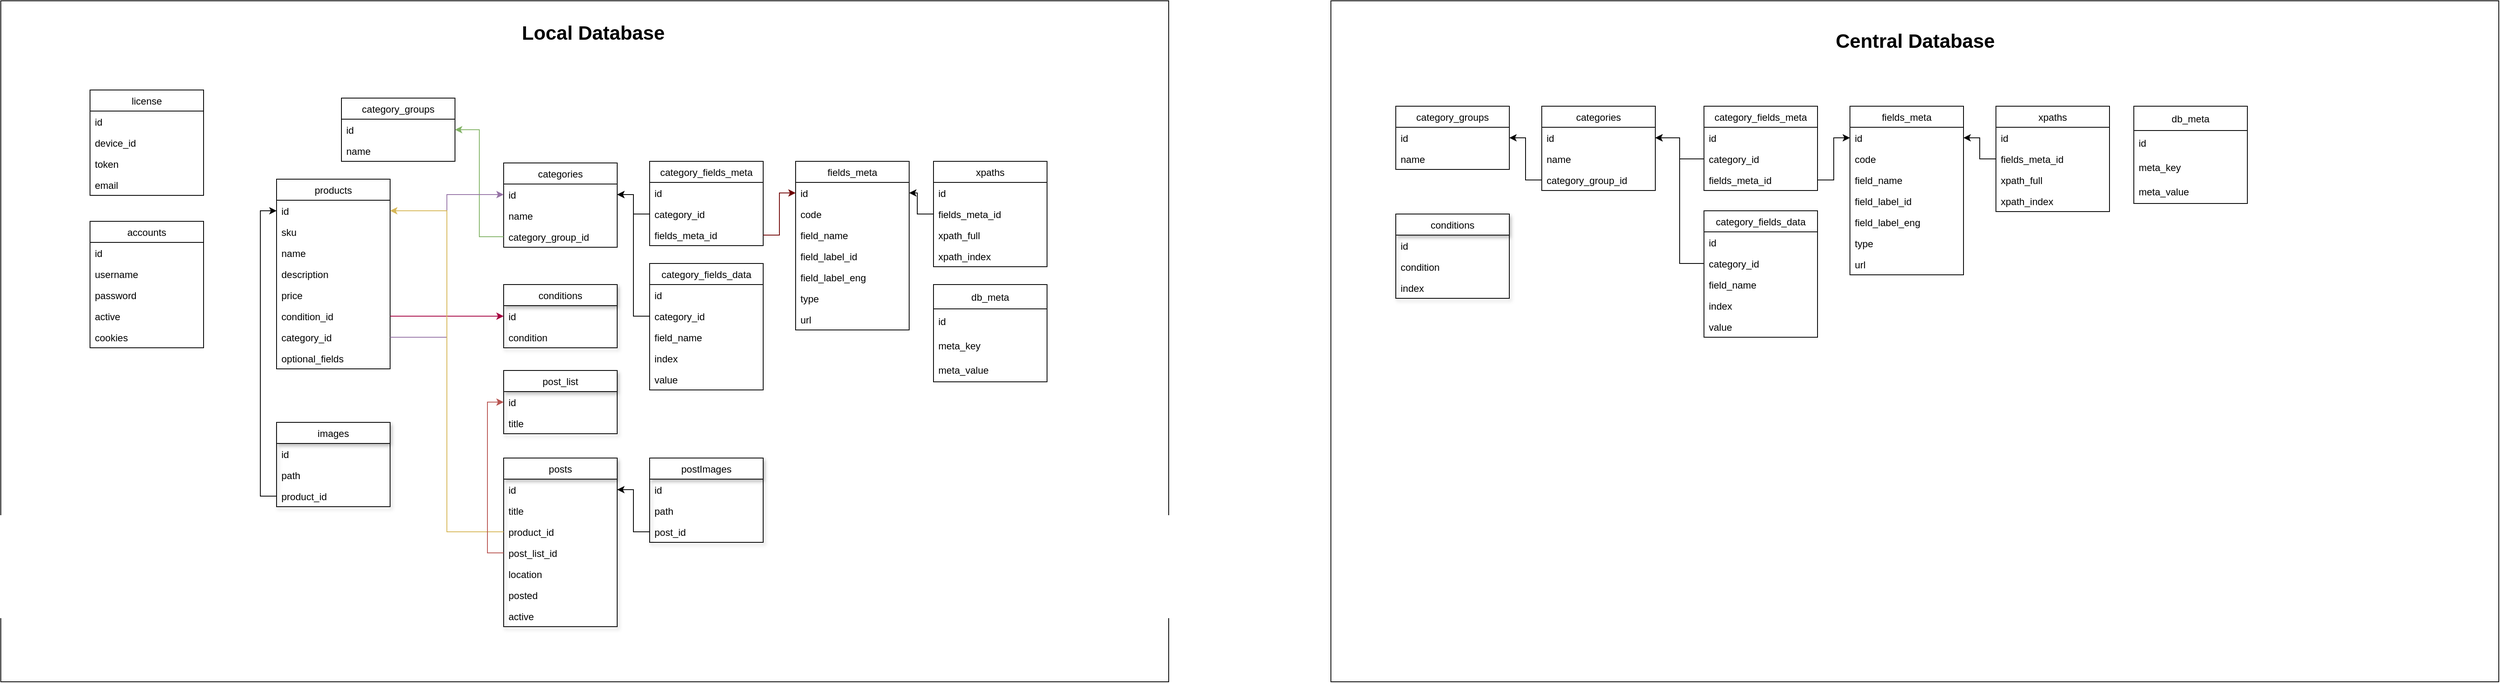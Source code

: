 <mxfile version="17.1.3" type="github" pages="2">
  <diagram name="0.0.1" id="9f46799a-70d6-7492-0946-bef42562c5a5">
    <mxGraphModel dx="2773" dy="1758" grid="1" gridSize="10" guides="1" tooltips="1" connect="1" arrows="1" fold="1" page="1" pageScale="1" pageWidth="1100" pageHeight="850" background="none" math="0" shadow="0">
      <root>
        <mxCell id="0" />
        <mxCell id="1" parent="0" />
        <mxCell id="sq0KiIR8A5edyb8I5QXT-4" value="" style="rounded=0;whiteSpace=wrap;html=1;" parent="1" vertex="1">
          <mxGeometry x="-70" y="-70" width="1440" height="840" as="geometry" />
        </mxCell>
        <mxCell id="g-eG1xclMAazVbsuuJAq-1" value="license" style="swimlane;fontStyle=0;childLayout=stackLayout;horizontal=1;startSize=26;horizontalStack=0;resizeParent=1;resizeParentMax=0;resizeLast=0;collapsible=1;marginBottom=0;" parent="1" vertex="1">
          <mxGeometry x="40" y="40" width="140" height="130" as="geometry" />
        </mxCell>
        <mxCell id="g-eG1xclMAazVbsuuJAq-2" value="id" style="text;strokeColor=none;fillColor=none;align=left;verticalAlign=top;spacingLeft=4;spacingRight=4;overflow=hidden;rotatable=0;points=[[0,0.5],[1,0.5]];portConstraint=eastwest;" parent="g-eG1xclMAazVbsuuJAq-1" vertex="1">
          <mxGeometry y="26" width="140" height="26" as="geometry" />
        </mxCell>
        <mxCell id="g-eG1xclMAazVbsuuJAq-3" value="device_id" style="text;strokeColor=none;fillColor=none;align=left;verticalAlign=top;spacingLeft=4;spacingRight=4;overflow=hidden;rotatable=0;points=[[0,0.5],[1,0.5]];portConstraint=eastwest;" parent="g-eG1xclMAazVbsuuJAq-1" vertex="1">
          <mxGeometry y="52" width="140" height="26" as="geometry" />
        </mxCell>
        <mxCell id="g-eG1xclMAazVbsuuJAq-4" value="token" style="text;strokeColor=none;fillColor=none;align=left;verticalAlign=top;spacingLeft=4;spacingRight=4;overflow=hidden;rotatable=0;points=[[0,0.5],[1,0.5]];portConstraint=eastwest;" parent="g-eG1xclMAazVbsuuJAq-1" vertex="1">
          <mxGeometry y="78" width="140" height="26" as="geometry" />
        </mxCell>
        <mxCell id="3iA0VZY1leF3JoCOS-92-1" value="email" style="text;strokeColor=none;fillColor=none;align=left;verticalAlign=top;spacingLeft=4;spacingRight=4;overflow=hidden;rotatable=0;points=[[0,0.5],[1,0.5]];portConstraint=eastwest;" parent="g-eG1xclMAazVbsuuJAq-1" vertex="1">
          <mxGeometry y="104" width="140" height="26" as="geometry" />
        </mxCell>
        <mxCell id="g-eG1xclMAazVbsuuJAq-6" value="accounts" style="swimlane;fontStyle=0;childLayout=stackLayout;horizontal=1;startSize=26;horizontalStack=0;resizeParent=1;resizeParentMax=0;resizeLast=0;collapsible=1;marginBottom=0;" parent="1" vertex="1">
          <mxGeometry x="40" y="202" width="140" height="156" as="geometry" />
        </mxCell>
        <mxCell id="g-eG1xclMAazVbsuuJAq-7" value="id" style="text;strokeColor=none;fillColor=none;align=left;verticalAlign=top;spacingLeft=4;spacingRight=4;overflow=hidden;rotatable=0;points=[[0,0.5],[1,0.5]];portConstraint=eastwest;" parent="g-eG1xclMAazVbsuuJAq-6" vertex="1">
          <mxGeometry y="26" width="140" height="26" as="geometry" />
        </mxCell>
        <mxCell id="g-eG1xclMAazVbsuuJAq-8" value="username" style="text;strokeColor=none;fillColor=none;align=left;verticalAlign=top;spacingLeft=4;spacingRight=4;overflow=hidden;rotatable=0;points=[[0,0.5],[1,0.5]];portConstraint=eastwest;" parent="g-eG1xclMAazVbsuuJAq-6" vertex="1">
          <mxGeometry y="52" width="140" height="26" as="geometry" />
        </mxCell>
        <mxCell id="g-eG1xclMAazVbsuuJAq-9" value="password" style="text;strokeColor=none;fillColor=none;align=left;verticalAlign=top;spacingLeft=4;spacingRight=4;overflow=hidden;rotatable=0;points=[[0,0.5],[1,0.5]];portConstraint=eastwest;" parent="g-eG1xclMAazVbsuuJAq-6" vertex="1">
          <mxGeometry y="78" width="140" height="26" as="geometry" />
        </mxCell>
        <mxCell id="g-eG1xclMAazVbsuuJAq-51" value="active" style="text;strokeColor=none;fillColor=none;align=left;verticalAlign=top;spacingLeft=4;spacingRight=4;overflow=hidden;rotatable=0;points=[[0,0.5],[1,0.5]];portConstraint=eastwest;" parent="g-eG1xclMAazVbsuuJAq-6" vertex="1">
          <mxGeometry y="104" width="140" height="26" as="geometry" />
        </mxCell>
        <mxCell id="V-luDBFNPqL5L-BWbFY7-1" value="cookies" style="text;strokeColor=none;fillColor=none;align=left;verticalAlign=top;spacingLeft=4;spacingRight=4;overflow=hidden;rotatable=0;points=[[0,0.5],[1,0.5]];portConstraint=eastwest;" parent="g-eG1xclMAazVbsuuJAq-6" vertex="1">
          <mxGeometry y="130" width="140" height="26" as="geometry" />
        </mxCell>
        <mxCell id="g-eG1xclMAazVbsuuJAq-10" value="products" style="swimlane;fontStyle=0;childLayout=stackLayout;horizontal=1;startSize=26;horizontalStack=0;resizeParent=1;resizeParentMax=0;resizeLast=0;collapsible=1;marginBottom=0;" parent="1" vertex="1">
          <mxGeometry x="270" y="150" width="140" height="234" as="geometry" />
        </mxCell>
        <mxCell id="g-eG1xclMAazVbsuuJAq-11" value="id" style="text;strokeColor=none;fillColor=none;align=left;verticalAlign=top;spacingLeft=4;spacingRight=4;overflow=hidden;rotatable=0;points=[[0,0.5],[1,0.5]];portConstraint=eastwest;" parent="g-eG1xclMAazVbsuuJAq-10" vertex="1">
          <mxGeometry y="26" width="140" height="26" as="geometry" />
        </mxCell>
        <mxCell id="g-eG1xclMAazVbsuuJAq-32" value="sku&#xa;" style="text;strokeColor=none;fillColor=none;align=left;verticalAlign=top;spacingLeft=4;spacingRight=4;overflow=hidden;rotatable=0;points=[[0,0.5],[1,0.5]];portConstraint=eastwest;shadow=1;" parent="g-eG1xclMAazVbsuuJAq-10" vertex="1">
          <mxGeometry y="52" width="140" height="26" as="geometry" />
        </mxCell>
        <mxCell id="g-eG1xclMAazVbsuuJAq-12" value="name" style="text;strokeColor=none;fillColor=none;align=left;verticalAlign=top;spacingLeft=4;spacingRight=4;overflow=hidden;rotatable=0;points=[[0,0.5],[1,0.5]];portConstraint=eastwest;" parent="g-eG1xclMAazVbsuuJAq-10" vertex="1">
          <mxGeometry y="78" width="140" height="26" as="geometry" />
        </mxCell>
        <mxCell id="g-eG1xclMAazVbsuuJAq-49" value="description" style="text;strokeColor=none;fillColor=none;align=left;verticalAlign=top;spacingLeft=4;spacingRight=4;overflow=hidden;rotatable=0;points=[[0,0.5],[1,0.5]];portConstraint=eastwest;" parent="g-eG1xclMAazVbsuuJAq-10" vertex="1">
          <mxGeometry y="104" width="140" height="26" as="geometry" />
        </mxCell>
        <mxCell id="g-eG1xclMAazVbsuuJAq-25" value="price" style="text;strokeColor=none;fillColor=none;align=left;verticalAlign=top;spacingLeft=4;spacingRight=4;overflow=hidden;rotatable=0;points=[[0,0.5],[1,0.5]];portConstraint=eastwest;shadow=1;" parent="g-eG1xclMAazVbsuuJAq-10" vertex="1">
          <mxGeometry y="130" width="140" height="26" as="geometry" />
        </mxCell>
        <mxCell id="g-eG1xclMAazVbsuuJAq-30" value="condition_id" style="text;strokeColor=none;fillColor=none;align=left;verticalAlign=top;spacingLeft=4;spacingRight=4;overflow=hidden;rotatable=0;points=[[0,0.5],[1,0.5]];portConstraint=eastwest;shadow=1;" parent="g-eG1xclMAazVbsuuJAq-10" vertex="1">
          <mxGeometry y="156" width="140" height="26" as="geometry" />
        </mxCell>
        <mxCell id="g-eG1xclMAazVbsuuJAq-33" value="category_id" style="text;strokeColor=none;fillColor=none;align=left;verticalAlign=top;spacingLeft=4;spacingRight=4;overflow=hidden;rotatable=0;points=[[0,0.5],[1,0.5]];portConstraint=eastwest;shadow=1;" parent="g-eG1xclMAazVbsuuJAq-10" vertex="1">
          <mxGeometry y="182" width="140" height="26" as="geometry" />
        </mxCell>
        <mxCell id="hdG2zk-0jDmVFEY1iqmU-1" value="optional_fields" style="text;strokeColor=none;fillColor=none;align=left;verticalAlign=top;spacingLeft=4;spacingRight=4;overflow=hidden;rotatable=0;points=[[0,0.5],[1,0.5]];portConstraint=eastwest;shadow=1;" parent="g-eG1xclMAazVbsuuJAq-10" vertex="1">
          <mxGeometry y="208" width="140" height="26" as="geometry" />
        </mxCell>
        <mxCell id="g-eG1xclMAazVbsuuJAq-14" value="category_groups" style="swimlane;fontStyle=0;childLayout=stackLayout;horizontal=1;startSize=26;horizontalStack=0;resizeParent=1;resizeParentMax=0;resizeLast=0;collapsible=1;marginBottom=0;" parent="1" vertex="1">
          <mxGeometry x="350" y="50" width="140" height="78" as="geometry" />
        </mxCell>
        <mxCell id="g-eG1xclMAazVbsuuJAq-15" value="id" style="text;strokeColor=none;fillColor=none;align=left;verticalAlign=top;spacingLeft=4;spacingRight=4;overflow=hidden;rotatable=0;points=[[0,0.5],[1,0.5]];portConstraint=eastwest;" parent="g-eG1xclMAazVbsuuJAq-14" vertex="1">
          <mxGeometry y="26" width="140" height="26" as="geometry" />
        </mxCell>
        <mxCell id="g-eG1xclMAazVbsuuJAq-16" value="name" style="text;strokeColor=none;fillColor=none;align=left;verticalAlign=top;spacingLeft=4;spacingRight=4;overflow=hidden;rotatable=0;points=[[0,0.5],[1,0.5]];portConstraint=eastwest;" parent="g-eG1xclMAazVbsuuJAq-14" vertex="1">
          <mxGeometry y="52" width="140" height="26" as="geometry" />
        </mxCell>
        <mxCell id="g-eG1xclMAazVbsuuJAq-18" value="categories" style="swimlane;fontStyle=0;childLayout=stackLayout;horizontal=1;startSize=26;horizontalStack=0;resizeParent=1;resizeParentMax=0;resizeLast=0;collapsible=1;marginBottom=0;" parent="1" vertex="1">
          <mxGeometry x="550" y="130" width="140" height="104" as="geometry" />
        </mxCell>
        <mxCell id="g-eG1xclMAazVbsuuJAq-19" value="id" style="text;strokeColor=none;fillColor=none;align=left;verticalAlign=top;spacingLeft=4;spacingRight=4;overflow=hidden;rotatable=0;points=[[0,0.5],[1,0.5]];portConstraint=eastwest;" parent="g-eG1xclMAazVbsuuJAq-18" vertex="1">
          <mxGeometry y="26" width="140" height="26" as="geometry" />
        </mxCell>
        <mxCell id="g-eG1xclMAazVbsuuJAq-20" value="name" style="text;strokeColor=none;fillColor=none;align=left;verticalAlign=top;spacingLeft=4;spacingRight=4;overflow=hidden;rotatable=0;points=[[0,0.5],[1,0.5]];portConstraint=eastwest;" parent="g-eG1xclMAazVbsuuJAq-18" vertex="1">
          <mxGeometry y="52" width="140" height="26" as="geometry" />
        </mxCell>
        <mxCell id="g-eG1xclMAazVbsuuJAq-24" value="category_group_id" style="text;strokeColor=none;fillColor=none;align=left;verticalAlign=top;spacingLeft=4;spacingRight=4;overflow=hidden;rotatable=0;points=[[0,0.5],[1,0.5]];portConstraint=eastwest;shadow=1;" parent="g-eG1xclMAazVbsuuJAq-18" vertex="1">
          <mxGeometry y="78" width="140" height="26" as="geometry" />
        </mxCell>
        <mxCell id="g-eG1xclMAazVbsuuJAq-26" value="conditions" style="swimlane;fontStyle=0;childLayout=stackLayout;horizontal=1;startSize=26;horizontalStack=0;resizeParent=1;resizeParentMax=0;resizeLast=0;collapsible=1;marginBottom=0;shadow=1;" parent="1" vertex="1">
          <mxGeometry x="550" y="280" width="140" height="78" as="geometry" />
        </mxCell>
        <mxCell id="g-eG1xclMAazVbsuuJAq-27" value="id" style="text;strokeColor=none;fillColor=none;align=left;verticalAlign=top;spacingLeft=4;spacingRight=4;overflow=hidden;rotatable=0;points=[[0,0.5],[1,0.5]];portConstraint=eastwest;" parent="g-eG1xclMAazVbsuuJAq-26" vertex="1">
          <mxGeometry y="26" width="140" height="26" as="geometry" />
        </mxCell>
        <mxCell id="g-eG1xclMAazVbsuuJAq-28" value="condition" style="text;strokeColor=none;fillColor=none;align=left;verticalAlign=top;spacingLeft=4;spacingRight=4;overflow=hidden;rotatable=0;points=[[0,0.5],[1,0.5]];portConstraint=eastwest;" parent="g-eG1xclMAazVbsuuJAq-26" vertex="1">
          <mxGeometry y="52" width="140" height="26" as="geometry" />
        </mxCell>
        <mxCell id="g-eG1xclMAazVbsuuJAq-34" style="edgeStyle=orthogonalEdgeStyle;rounded=0;orthogonalLoop=1;jettySize=auto;html=1;exitX=0;exitY=0.5;exitDx=0;exitDy=0;entryX=1;entryY=0.5;entryDx=0;entryDy=0;fillColor=#d5e8d4;strokeColor=#82b366;" parent="1" source="g-eG1xclMAazVbsuuJAq-24" target="g-eG1xclMAazVbsuuJAq-15" edge="1">
          <mxGeometry relative="1" as="geometry" />
        </mxCell>
        <mxCell id="g-eG1xclMAazVbsuuJAq-35" style="edgeStyle=orthogonalEdgeStyle;rounded=0;orthogonalLoop=1;jettySize=auto;html=1;exitX=1;exitY=0.5;exitDx=0;exitDy=0;entryX=0;entryY=0.5;entryDx=0;entryDy=0;fillColor=#e1d5e7;strokeColor=#9673a6;" parent="1" source="g-eG1xclMAazVbsuuJAq-33" target="g-eG1xclMAazVbsuuJAq-19" edge="1">
          <mxGeometry relative="1" as="geometry" />
        </mxCell>
        <mxCell id="g-eG1xclMAazVbsuuJAq-36" style="edgeStyle=orthogonalEdgeStyle;rounded=0;orthogonalLoop=1;jettySize=auto;html=1;exitX=1;exitY=0.5;exitDx=0;exitDy=0;entryX=0;entryY=0.5;entryDx=0;entryDy=0;fillColor=#d80073;strokeColor=#A50040;" parent="1" source="g-eG1xclMAazVbsuuJAq-30" target="g-eG1xclMAazVbsuuJAq-27" edge="1">
          <mxGeometry relative="1" as="geometry" />
        </mxCell>
        <mxCell id="g-eG1xclMAazVbsuuJAq-37" value="images" style="swimlane;fontStyle=0;childLayout=stackLayout;horizontal=1;startSize=26;horizontalStack=0;resizeParent=1;resizeParentMax=0;resizeLast=0;collapsible=1;marginBottom=0;shadow=1;" parent="1" vertex="1">
          <mxGeometry x="270" y="450" width="140" height="104" as="geometry" />
        </mxCell>
        <mxCell id="g-eG1xclMAazVbsuuJAq-38" value="id" style="text;strokeColor=none;fillColor=none;align=left;verticalAlign=top;spacingLeft=4;spacingRight=4;overflow=hidden;rotatable=0;points=[[0,0.5],[1,0.5]];portConstraint=eastwest;" parent="g-eG1xclMAazVbsuuJAq-37" vertex="1">
          <mxGeometry y="26" width="140" height="26" as="geometry" />
        </mxCell>
        <mxCell id="g-eG1xclMAazVbsuuJAq-39" value="path" style="text;strokeColor=none;fillColor=none;align=left;verticalAlign=top;spacingLeft=4;spacingRight=4;overflow=hidden;rotatable=0;points=[[0,0.5],[1,0.5]];portConstraint=eastwest;" parent="g-eG1xclMAazVbsuuJAq-37" vertex="1">
          <mxGeometry y="52" width="140" height="26" as="geometry" />
        </mxCell>
        <mxCell id="g-eG1xclMAazVbsuuJAq-42" value="product_id" style="text;strokeColor=none;fillColor=none;align=left;verticalAlign=top;spacingLeft=4;spacingRight=4;overflow=hidden;rotatable=0;points=[[0,0.5],[1,0.5]];portConstraint=eastwest;" parent="g-eG1xclMAazVbsuuJAq-37" vertex="1">
          <mxGeometry y="78" width="140" height="26" as="geometry" />
        </mxCell>
        <mxCell id="g-eG1xclMAazVbsuuJAq-43" style="edgeStyle=orthogonalEdgeStyle;rounded=0;orthogonalLoop=1;jettySize=auto;html=1;exitX=0;exitY=0.5;exitDx=0;exitDy=0;entryX=0;entryY=0.5;entryDx=0;entryDy=0;" parent="1" source="g-eG1xclMAazVbsuuJAq-42" target="g-eG1xclMAazVbsuuJAq-11" edge="1">
          <mxGeometry relative="1" as="geometry" />
        </mxCell>
        <mxCell id="g-eG1xclMAazVbsuuJAq-44" value="posts" style="swimlane;fontStyle=0;childLayout=stackLayout;horizontal=1;startSize=26;horizontalStack=0;resizeParent=1;resizeParentMax=0;resizeLast=0;collapsible=1;marginBottom=0;shadow=1;" parent="1" vertex="1">
          <mxGeometry x="550" y="494" width="140" height="208" as="geometry" />
        </mxCell>
        <mxCell id="g-eG1xclMAazVbsuuJAq-45" value="id" style="text;strokeColor=none;fillColor=none;align=left;verticalAlign=top;spacingLeft=4;spacingRight=4;overflow=hidden;rotatable=0;points=[[0,0.5],[1,0.5]];portConstraint=eastwest;" parent="g-eG1xclMAazVbsuuJAq-44" vertex="1">
          <mxGeometry y="26" width="140" height="26" as="geometry" />
        </mxCell>
        <mxCell id="g-eG1xclMAazVbsuuJAq-46" value="title" style="text;strokeColor=none;fillColor=none;align=left;verticalAlign=top;spacingLeft=4;spacingRight=4;overflow=hidden;rotatable=0;points=[[0,0.5],[1,0.5]];portConstraint=eastwest;" parent="g-eG1xclMAazVbsuuJAq-44" vertex="1">
          <mxGeometry y="52" width="140" height="26" as="geometry" />
        </mxCell>
        <mxCell id="g-eG1xclMAazVbsuuJAq-47" value="product_id" style="text;strokeColor=none;fillColor=none;align=left;verticalAlign=top;spacingLeft=4;spacingRight=4;overflow=hidden;rotatable=0;points=[[0,0.5],[1,0.5]];portConstraint=eastwest;" parent="g-eG1xclMAazVbsuuJAq-44" vertex="1">
          <mxGeometry y="78" width="140" height="26" as="geometry" />
        </mxCell>
        <mxCell id="4aT_AXpXkIfP7IMPSlwi-5" value="post_list_id" style="text;strokeColor=none;fillColor=none;align=left;verticalAlign=top;spacingLeft=4;spacingRight=4;overflow=hidden;rotatable=0;points=[[0,0.5],[1,0.5]];portConstraint=eastwest;" parent="g-eG1xclMAazVbsuuJAq-44" vertex="1">
          <mxGeometry y="104" width="140" height="26" as="geometry" />
        </mxCell>
        <mxCell id="g-eG1xclMAazVbsuuJAq-50" value="location" style="text;strokeColor=none;fillColor=none;align=left;verticalAlign=top;spacingLeft=4;spacingRight=4;overflow=hidden;rotatable=0;points=[[0,0.5],[1,0.5]];portConstraint=eastwest;" parent="g-eG1xclMAazVbsuuJAq-44" vertex="1">
          <mxGeometry y="130" width="140" height="26" as="geometry" />
        </mxCell>
        <mxCell id="cWFM76BuVAD13Y9EjHnC-1" value="posted" style="text;strokeColor=none;fillColor=none;align=left;verticalAlign=top;spacingLeft=4;spacingRight=4;overflow=hidden;rotatable=0;points=[[0,0.5],[1,0.5]];portConstraint=eastwest;" parent="g-eG1xclMAazVbsuuJAq-44" vertex="1">
          <mxGeometry y="156" width="140" height="26" as="geometry" />
        </mxCell>
        <mxCell id="WzPhqKpu6DIzDOHNWv32-1" value="active" style="text;strokeColor=none;fillColor=none;align=left;verticalAlign=top;spacingLeft=4;spacingRight=4;overflow=hidden;rotatable=0;points=[[0,0.5],[1,0.5]];portConstraint=eastwest;" parent="g-eG1xclMAazVbsuuJAq-44" vertex="1">
          <mxGeometry y="182" width="140" height="26" as="geometry" />
        </mxCell>
        <mxCell id="g-eG1xclMAazVbsuuJAq-48" style="edgeStyle=orthogonalEdgeStyle;rounded=0;orthogonalLoop=1;jettySize=auto;html=1;exitX=0;exitY=0.5;exitDx=0;exitDy=0;fillColor=#fff2cc;strokeColor=#d6b656;" parent="1" source="g-eG1xclMAazVbsuuJAq-47" target="g-eG1xclMAazVbsuuJAq-11" edge="1">
          <mxGeometry relative="1" as="geometry" />
        </mxCell>
        <mxCell id="47gN2sBkZPbnW1IxkkP4-1" value="postImages" style="swimlane;fontStyle=0;childLayout=stackLayout;horizontal=1;startSize=26;horizontalStack=0;resizeParent=1;resizeParentMax=0;resizeLast=0;collapsible=1;marginBottom=0;shadow=1;" parent="1" vertex="1">
          <mxGeometry x="730" y="494" width="140" height="104" as="geometry" />
        </mxCell>
        <mxCell id="47gN2sBkZPbnW1IxkkP4-2" value="id" style="text;strokeColor=none;fillColor=none;align=left;verticalAlign=top;spacingLeft=4;spacingRight=4;overflow=hidden;rotatable=0;points=[[0,0.5],[1,0.5]];portConstraint=eastwest;" parent="47gN2sBkZPbnW1IxkkP4-1" vertex="1">
          <mxGeometry y="26" width="140" height="26" as="geometry" />
        </mxCell>
        <mxCell id="47gN2sBkZPbnW1IxkkP4-3" value="path" style="text;strokeColor=none;fillColor=none;align=left;verticalAlign=top;spacingLeft=4;spacingRight=4;overflow=hidden;rotatable=0;points=[[0,0.5],[1,0.5]];portConstraint=eastwest;" parent="47gN2sBkZPbnW1IxkkP4-1" vertex="1">
          <mxGeometry y="52" width="140" height="26" as="geometry" />
        </mxCell>
        <mxCell id="47gN2sBkZPbnW1IxkkP4-4" value="post_id" style="text;strokeColor=none;fillColor=none;align=left;verticalAlign=top;spacingLeft=4;spacingRight=4;overflow=hidden;rotatable=0;points=[[0,0.5],[1,0.5]];portConstraint=eastwest;" parent="47gN2sBkZPbnW1IxkkP4-1" vertex="1">
          <mxGeometry y="78" width="140" height="26" as="geometry" />
        </mxCell>
        <mxCell id="47gN2sBkZPbnW1IxkkP4-5" style="edgeStyle=orthogonalEdgeStyle;rounded=0;orthogonalLoop=1;jettySize=auto;html=1;exitX=0;exitY=0.5;exitDx=0;exitDy=0;entryX=1;entryY=0.5;entryDx=0;entryDy=0;" parent="1" source="47gN2sBkZPbnW1IxkkP4-4" target="g-eG1xclMAazVbsuuJAq-45" edge="1">
          <mxGeometry relative="1" as="geometry" />
        </mxCell>
        <mxCell id="4aT_AXpXkIfP7IMPSlwi-1" value="post_list" style="swimlane;fontStyle=0;childLayout=stackLayout;horizontal=1;startSize=26;horizontalStack=0;resizeParent=1;resizeParentMax=0;resizeLast=0;collapsible=1;marginBottom=0;shadow=1;" parent="1" vertex="1">
          <mxGeometry x="550" y="386" width="140" height="78" as="geometry" />
        </mxCell>
        <mxCell id="4aT_AXpXkIfP7IMPSlwi-2" value="id" style="text;strokeColor=none;fillColor=none;align=left;verticalAlign=top;spacingLeft=4;spacingRight=4;overflow=hidden;rotatable=0;points=[[0,0.5],[1,0.5]];portConstraint=eastwest;" parent="4aT_AXpXkIfP7IMPSlwi-1" vertex="1">
          <mxGeometry y="26" width="140" height="26" as="geometry" />
        </mxCell>
        <mxCell id="4aT_AXpXkIfP7IMPSlwi-3" value="title" style="text;strokeColor=none;fillColor=none;align=left;verticalAlign=top;spacingLeft=4;spacingRight=4;overflow=hidden;rotatable=0;points=[[0,0.5],[1,0.5]];portConstraint=eastwest;" parent="4aT_AXpXkIfP7IMPSlwi-1" vertex="1">
          <mxGeometry y="52" width="140" height="26" as="geometry" />
        </mxCell>
        <mxCell id="4aT_AXpXkIfP7IMPSlwi-6" style="edgeStyle=orthogonalEdgeStyle;rounded=0;orthogonalLoop=1;jettySize=auto;html=1;exitX=0;exitY=0.5;exitDx=0;exitDy=0;entryX=0;entryY=0.5;entryDx=0;entryDy=0;fillColor=#f8cecc;strokeColor=#b85450;" parent="1" source="4aT_AXpXkIfP7IMPSlwi-5" target="4aT_AXpXkIfP7IMPSlwi-2" edge="1">
          <mxGeometry relative="1" as="geometry" />
        </mxCell>
        <mxCell id="K7_4kdFLFaS7XXrHJqKZ-1" value="fields_meta" style="swimlane;fontStyle=0;childLayout=stackLayout;horizontal=1;startSize=26;horizontalStack=0;resizeParent=1;resizeParentMax=0;resizeLast=0;collapsible=1;marginBottom=0;" parent="1" vertex="1">
          <mxGeometry x="910" y="128" width="140" height="208" as="geometry" />
        </mxCell>
        <mxCell id="K7_4kdFLFaS7XXrHJqKZ-2" value="id" style="text;strokeColor=none;fillColor=none;align=left;verticalAlign=top;spacingLeft=4;spacingRight=4;overflow=hidden;rotatable=0;points=[[0,0.5],[1,0.5]];portConstraint=eastwest;" parent="K7_4kdFLFaS7XXrHJqKZ-1" vertex="1">
          <mxGeometry y="26" width="140" height="26" as="geometry" />
        </mxCell>
        <mxCell id="K7_4kdFLFaS7XXrHJqKZ-27" value="code" style="text;strokeColor=none;fillColor=none;align=left;verticalAlign=top;spacingLeft=4;spacingRight=4;overflow=hidden;rotatable=0;points=[[0,0.5],[1,0.5]];portConstraint=eastwest;" parent="K7_4kdFLFaS7XXrHJqKZ-1" vertex="1">
          <mxGeometry y="52" width="140" height="26" as="geometry" />
        </mxCell>
        <mxCell id="K7_4kdFLFaS7XXrHJqKZ-3" value="field_name" style="text;strokeColor=none;fillColor=none;align=left;verticalAlign=top;spacingLeft=4;spacingRight=4;overflow=hidden;rotatable=0;points=[[0,0.5],[1,0.5]];portConstraint=eastwest;" parent="K7_4kdFLFaS7XXrHJqKZ-1" vertex="1">
          <mxGeometry y="78" width="140" height="26" as="geometry" />
        </mxCell>
        <mxCell id="K7_4kdFLFaS7XXrHJqKZ-23" value="field_label_id" style="text;strokeColor=none;fillColor=none;align=left;verticalAlign=top;spacingLeft=4;spacingRight=4;overflow=hidden;rotatable=0;points=[[0,0.5],[1,0.5]];portConstraint=eastwest;shadow=1;" parent="K7_4kdFLFaS7XXrHJqKZ-1" vertex="1">
          <mxGeometry y="104" width="140" height="26" as="geometry" />
        </mxCell>
        <mxCell id="K7_4kdFLFaS7XXrHJqKZ-24" value="field_label_eng" style="text;strokeColor=none;fillColor=none;align=left;verticalAlign=top;spacingLeft=4;spacingRight=4;overflow=hidden;rotatable=0;points=[[0,0.5],[1,0.5]];portConstraint=eastwest;shadow=1;" parent="K7_4kdFLFaS7XXrHJqKZ-1" vertex="1">
          <mxGeometry y="130" width="140" height="26" as="geometry" />
        </mxCell>
        <mxCell id="K7_4kdFLFaS7XXrHJqKZ-25" value="type" style="text;strokeColor=none;fillColor=none;align=left;verticalAlign=top;spacingLeft=4;spacingRight=4;overflow=hidden;rotatable=0;points=[[0,0.5],[1,0.5]];portConstraint=eastwest;shadow=1;" parent="K7_4kdFLFaS7XXrHJqKZ-1" vertex="1">
          <mxGeometry y="156" width="140" height="26" as="geometry" />
        </mxCell>
        <mxCell id="K7_4kdFLFaS7XXrHJqKZ-35" value="url" style="text;strokeColor=none;fillColor=none;align=left;verticalAlign=top;spacingLeft=4;spacingRight=4;overflow=hidden;rotatable=0;points=[[0,0.5],[1,0.5]];portConstraint=eastwest;shadow=1;" parent="K7_4kdFLFaS7XXrHJqKZ-1" vertex="1">
          <mxGeometry y="182" width="140" height="26" as="geometry" />
        </mxCell>
        <mxCell id="K7_4kdFLFaS7XXrHJqKZ-8" value="category_fields_meta" style="swimlane;fontStyle=0;childLayout=stackLayout;horizontal=1;startSize=26;horizontalStack=0;resizeParent=1;resizeParentMax=0;resizeLast=0;collapsible=1;marginBottom=0;" parent="1" vertex="1">
          <mxGeometry x="730" y="128" width="140" height="104" as="geometry" />
        </mxCell>
        <mxCell id="K7_4kdFLFaS7XXrHJqKZ-9" value="id" style="text;strokeColor=none;fillColor=none;align=left;verticalAlign=top;spacingLeft=4;spacingRight=4;overflow=hidden;rotatable=0;points=[[0,0.5],[1,0.5]];portConstraint=eastwest;" parent="K7_4kdFLFaS7XXrHJqKZ-8" vertex="1">
          <mxGeometry y="26" width="140" height="26" as="geometry" />
        </mxCell>
        <mxCell id="K7_4kdFLFaS7XXrHJqKZ-14" value="category_id" style="text;strokeColor=none;fillColor=none;align=left;verticalAlign=top;spacingLeft=4;spacingRight=4;overflow=hidden;rotatable=0;points=[[0,0.5],[1,0.5]];portConstraint=eastwest;" parent="K7_4kdFLFaS7XXrHJqKZ-8" vertex="1">
          <mxGeometry y="52" width="140" height="26" as="geometry" />
        </mxCell>
        <mxCell id="K7_4kdFLFaS7XXrHJqKZ-19" value="fields_meta_id" style="text;strokeColor=none;fillColor=none;align=left;verticalAlign=top;spacingLeft=4;spacingRight=4;overflow=hidden;rotatable=0;points=[[0,0.5],[1,0.5]];portConstraint=eastwest;" parent="K7_4kdFLFaS7XXrHJqKZ-8" vertex="1">
          <mxGeometry y="78" width="140" height="26" as="geometry" />
        </mxCell>
        <mxCell id="K7_4kdFLFaS7XXrHJqKZ-15" style="edgeStyle=orthogonalEdgeStyle;rounded=0;orthogonalLoop=1;jettySize=auto;html=1;exitX=0;exitY=0.5;exitDx=0;exitDy=0;entryX=1;entryY=0.5;entryDx=0;entryDy=0;" parent="1" source="K7_4kdFLFaS7XXrHJqKZ-14" target="g-eG1xclMAazVbsuuJAq-19" edge="1">
          <mxGeometry relative="1" as="geometry" />
        </mxCell>
        <mxCell id="K7_4kdFLFaS7XXrHJqKZ-21" style="edgeStyle=orthogonalEdgeStyle;rounded=0;orthogonalLoop=1;jettySize=auto;html=1;exitX=1;exitY=0.5;exitDx=0;exitDy=0;entryX=0;entryY=0.5;entryDx=0;entryDy=0;fillColor=#a20025;strokeColor=#6F0000;" parent="1" source="K7_4kdFLFaS7XXrHJqKZ-19" target="K7_4kdFLFaS7XXrHJqKZ-2" edge="1">
          <mxGeometry relative="1" as="geometry" />
        </mxCell>
        <mxCell id="K7_4kdFLFaS7XXrHJqKZ-37" value="category_fields_data" style="swimlane;fontStyle=0;childLayout=stackLayout;horizontal=1;startSize=26;horizontalStack=0;resizeParent=1;resizeParentMax=0;resizeLast=0;collapsible=1;marginBottom=0;" parent="1" vertex="1">
          <mxGeometry x="730" y="254" width="140" height="156" as="geometry" />
        </mxCell>
        <mxCell id="K7_4kdFLFaS7XXrHJqKZ-38" value="id" style="text;strokeColor=none;fillColor=none;align=left;verticalAlign=top;spacingLeft=4;spacingRight=4;overflow=hidden;rotatable=0;points=[[0,0.5],[1,0.5]];portConstraint=eastwest;" parent="K7_4kdFLFaS7XXrHJqKZ-37" vertex="1">
          <mxGeometry y="26" width="140" height="26" as="geometry" />
        </mxCell>
        <mxCell id="K7_4kdFLFaS7XXrHJqKZ-39" value="category_id" style="text;strokeColor=none;fillColor=none;align=left;verticalAlign=top;spacingLeft=4;spacingRight=4;overflow=hidden;rotatable=0;points=[[0,0.5],[1,0.5]];portConstraint=eastwest;" parent="K7_4kdFLFaS7XXrHJqKZ-37" vertex="1">
          <mxGeometry y="52" width="140" height="26" as="geometry" />
        </mxCell>
        <mxCell id="K7_4kdFLFaS7XXrHJqKZ-43" value="field_name" style="text;strokeColor=none;fillColor=none;align=left;verticalAlign=top;spacingLeft=4;spacingRight=4;overflow=hidden;rotatable=0;points=[[0,0.5],[1,0.5]];portConstraint=eastwest;" parent="K7_4kdFLFaS7XXrHJqKZ-37" vertex="1">
          <mxGeometry y="78" width="140" height="26" as="geometry" />
        </mxCell>
        <mxCell id="4NCZejq9Hb_qruJljhVI-1" value="index" style="text;strokeColor=none;fillColor=none;align=left;verticalAlign=top;spacingLeft=4;spacingRight=4;overflow=hidden;rotatable=0;points=[[0,0.5],[1,0.5]];portConstraint=eastwest;" parent="K7_4kdFLFaS7XXrHJqKZ-37" vertex="1">
          <mxGeometry y="104" width="140" height="26" as="geometry" />
        </mxCell>
        <mxCell id="K7_4kdFLFaS7XXrHJqKZ-44" value="value" style="text;strokeColor=none;fillColor=none;align=left;verticalAlign=top;spacingLeft=4;spacingRight=4;overflow=hidden;rotatable=0;points=[[0,0.5],[1,0.5]];portConstraint=eastwest;" parent="K7_4kdFLFaS7XXrHJqKZ-37" vertex="1">
          <mxGeometry y="130" width="140" height="26" as="geometry" />
        </mxCell>
        <mxCell id="K7_4kdFLFaS7XXrHJqKZ-41" style="edgeStyle=orthogonalEdgeStyle;rounded=0;orthogonalLoop=1;jettySize=auto;html=1;exitX=0;exitY=0.5;exitDx=0;exitDy=0;" parent="1" source="K7_4kdFLFaS7XXrHJqKZ-39" target="g-eG1xclMAazVbsuuJAq-19" edge="1">
          <mxGeometry relative="1" as="geometry" />
        </mxCell>
        <mxCell id="3uKQ77e96h7wGhYz4LF0-1" value="xpaths" style="swimlane;fontStyle=0;childLayout=stackLayout;horizontal=1;startSize=26;horizontalStack=0;resizeParent=1;resizeParentMax=0;resizeLast=0;collapsible=1;marginBottom=0;" parent="1" vertex="1">
          <mxGeometry x="1080" y="128" width="140" height="130" as="geometry" />
        </mxCell>
        <mxCell id="3uKQ77e96h7wGhYz4LF0-2" value="id" style="text;strokeColor=none;fillColor=none;align=left;verticalAlign=top;spacingLeft=4;spacingRight=4;overflow=hidden;rotatable=0;points=[[0,0.5],[1,0.5]];portConstraint=eastwest;" parent="3uKQ77e96h7wGhYz4LF0-1" vertex="1">
          <mxGeometry y="26" width="140" height="26" as="geometry" />
        </mxCell>
        <mxCell id="3uKQ77e96h7wGhYz4LF0-12" value="fields_meta_id" style="text;strokeColor=none;fillColor=none;align=left;verticalAlign=top;spacingLeft=4;spacingRight=4;overflow=hidden;rotatable=0;points=[[0,0.5],[1,0.5]];portConstraint=eastwest;shadow=1;" parent="3uKQ77e96h7wGhYz4LF0-1" vertex="1">
          <mxGeometry y="52" width="140" height="26" as="geometry" />
        </mxCell>
        <mxCell id="3uKQ77e96h7wGhYz4LF0-8" value="xpath_full" style="text;strokeColor=none;fillColor=none;align=left;verticalAlign=top;spacingLeft=4;spacingRight=4;overflow=hidden;rotatable=0;points=[[0,0.5],[1,0.5]];portConstraint=eastwest;shadow=1;" parent="3uKQ77e96h7wGhYz4LF0-1" vertex="1">
          <mxGeometry y="78" width="140" height="26" as="geometry" />
        </mxCell>
        <mxCell id="3uKQ77e96h7wGhYz4LF0-9" value="xpath_index" style="text;strokeColor=none;fillColor=none;align=left;verticalAlign=top;spacingLeft=4;spacingRight=4;overflow=hidden;rotatable=0;points=[[0,0.5],[1,0.5]];portConstraint=eastwest;shadow=1;" parent="3uKQ77e96h7wGhYz4LF0-1" vertex="1">
          <mxGeometry y="104" width="140" height="26" as="geometry" />
        </mxCell>
        <mxCell id="3uKQ77e96h7wGhYz4LF0-13" style="edgeStyle=orthogonalEdgeStyle;rounded=0;orthogonalLoop=1;jettySize=auto;html=1;exitX=0;exitY=0.5;exitDx=0;exitDy=0;" parent="1" source="3uKQ77e96h7wGhYz4LF0-12" target="K7_4kdFLFaS7XXrHJqKZ-2" edge="1">
          <mxGeometry relative="1" as="geometry" />
        </mxCell>
        <mxCell id="sq0KiIR8A5edyb8I5QXT-5" value="Local Database" style="text;strokeColor=none;fillColor=none;html=1;fontSize=24;fontStyle=1;verticalAlign=middle;align=center;" parent="1" vertex="1">
          <mxGeometry x="560" y="-50" width="200" height="40" as="geometry" />
        </mxCell>
        <mxCell id="sq0KiIR8A5edyb8I5QXT-8" value="" style="rounded=0;whiteSpace=wrap;html=1;" parent="1" vertex="1">
          <mxGeometry x="1570" y="-70" width="1440" height="840" as="geometry" />
        </mxCell>
        <mxCell id="sq0KiIR8A5edyb8I5QXT-9" value="Central Database" style="text;strokeColor=none;fillColor=none;html=1;fontSize=24;fontStyle=1;verticalAlign=middle;align=center;" parent="1" vertex="1">
          <mxGeometry x="2190" y="-40" width="200" height="40" as="geometry" />
        </mxCell>
        <mxCell id="sq0KiIR8A5edyb8I5QXT-10" value="category_groups" style="swimlane;fontStyle=0;childLayout=stackLayout;horizontal=1;startSize=26;horizontalStack=0;resizeParent=1;resizeParentMax=0;resizeLast=0;collapsible=1;marginBottom=0;" parent="1" vertex="1">
          <mxGeometry x="1650" y="60" width="140" height="78" as="geometry" />
        </mxCell>
        <mxCell id="sq0KiIR8A5edyb8I5QXT-11" value="id" style="text;strokeColor=none;fillColor=none;align=left;verticalAlign=top;spacingLeft=4;spacingRight=4;overflow=hidden;rotatable=0;points=[[0,0.5],[1,0.5]];portConstraint=eastwest;" parent="sq0KiIR8A5edyb8I5QXT-10" vertex="1">
          <mxGeometry y="26" width="140" height="26" as="geometry" />
        </mxCell>
        <mxCell id="sq0KiIR8A5edyb8I5QXT-12" value="name" style="text;strokeColor=none;fillColor=none;align=left;verticalAlign=top;spacingLeft=4;spacingRight=4;overflow=hidden;rotatable=0;points=[[0,0.5],[1,0.5]];portConstraint=eastwest;" parent="sq0KiIR8A5edyb8I5QXT-10" vertex="1">
          <mxGeometry y="52" width="140" height="26" as="geometry" />
        </mxCell>
        <mxCell id="sq0KiIR8A5edyb8I5QXT-13" value="categories" style="swimlane;fontStyle=0;childLayout=stackLayout;horizontal=1;startSize=26;horizontalStack=0;resizeParent=1;resizeParentMax=0;resizeLast=0;collapsible=1;marginBottom=0;" parent="1" vertex="1">
          <mxGeometry x="1830" y="60" width="140" height="104" as="geometry" />
        </mxCell>
        <mxCell id="sq0KiIR8A5edyb8I5QXT-14" value="id" style="text;strokeColor=none;fillColor=none;align=left;verticalAlign=top;spacingLeft=4;spacingRight=4;overflow=hidden;rotatable=0;points=[[0,0.5],[1,0.5]];portConstraint=eastwest;" parent="sq0KiIR8A5edyb8I5QXT-13" vertex="1">
          <mxGeometry y="26" width="140" height="26" as="geometry" />
        </mxCell>
        <mxCell id="sq0KiIR8A5edyb8I5QXT-15" value="name" style="text;strokeColor=none;fillColor=none;align=left;verticalAlign=top;spacingLeft=4;spacingRight=4;overflow=hidden;rotatable=0;points=[[0,0.5],[1,0.5]];portConstraint=eastwest;" parent="sq0KiIR8A5edyb8I5QXT-13" vertex="1">
          <mxGeometry y="52" width="140" height="26" as="geometry" />
        </mxCell>
        <mxCell id="sq0KiIR8A5edyb8I5QXT-16" value="category_group_id" style="text;strokeColor=none;fillColor=none;align=left;verticalAlign=top;spacingLeft=4;spacingRight=4;overflow=hidden;rotatable=0;points=[[0,0.5],[1,0.5]];portConstraint=eastwest;shadow=1;" parent="sq0KiIR8A5edyb8I5QXT-13" vertex="1">
          <mxGeometry y="78" width="140" height="26" as="geometry" />
        </mxCell>
        <mxCell id="sq0KiIR8A5edyb8I5QXT-17" value="conditions" style="swimlane;fontStyle=0;childLayout=stackLayout;horizontal=1;startSize=26;horizontalStack=0;resizeParent=1;resizeParentMax=0;resizeLast=0;collapsible=1;marginBottom=0;shadow=1;" parent="1" vertex="1">
          <mxGeometry x="1650" y="193" width="140" height="104" as="geometry" />
        </mxCell>
        <mxCell id="sq0KiIR8A5edyb8I5QXT-18" value="id" style="text;strokeColor=none;fillColor=none;align=left;verticalAlign=top;spacingLeft=4;spacingRight=4;overflow=hidden;rotatable=0;points=[[0,0.5],[1,0.5]];portConstraint=eastwest;" parent="sq0KiIR8A5edyb8I5QXT-17" vertex="1">
          <mxGeometry y="26" width="140" height="26" as="geometry" />
        </mxCell>
        <mxCell id="sq0KiIR8A5edyb8I5QXT-19" value="condition" style="text;strokeColor=none;fillColor=none;align=left;verticalAlign=top;spacingLeft=4;spacingRight=4;overflow=hidden;rotatable=0;points=[[0,0.5],[1,0.5]];portConstraint=eastwest;" parent="sq0KiIR8A5edyb8I5QXT-17" vertex="1">
          <mxGeometry y="52" width="140" height="26" as="geometry" />
        </mxCell>
        <mxCell id="aWEced3J6p38UuqWgK1--1" value="index" style="text;strokeColor=none;fillColor=none;align=left;verticalAlign=top;spacingLeft=4;spacingRight=4;overflow=hidden;rotatable=0;points=[[0,0.5],[1,0.5]];portConstraint=eastwest;" parent="sq0KiIR8A5edyb8I5QXT-17" vertex="1">
          <mxGeometry y="78" width="140" height="26" as="geometry" />
        </mxCell>
        <mxCell id="sq0KiIR8A5edyb8I5QXT-20" value="fields_meta" style="swimlane;fontStyle=0;childLayout=stackLayout;horizontal=1;startSize=26;horizontalStack=0;resizeParent=1;resizeParentMax=0;resizeLast=0;collapsible=1;marginBottom=0;" parent="1" vertex="1">
          <mxGeometry x="2210" y="60" width="140" height="208" as="geometry" />
        </mxCell>
        <mxCell id="sq0KiIR8A5edyb8I5QXT-21" value="id" style="text;strokeColor=none;fillColor=none;align=left;verticalAlign=top;spacingLeft=4;spacingRight=4;overflow=hidden;rotatable=0;points=[[0,0.5],[1,0.5]];portConstraint=eastwest;" parent="sq0KiIR8A5edyb8I5QXT-20" vertex="1">
          <mxGeometry y="26" width="140" height="26" as="geometry" />
        </mxCell>
        <mxCell id="sq0KiIR8A5edyb8I5QXT-22" value="code" style="text;strokeColor=none;fillColor=none;align=left;verticalAlign=top;spacingLeft=4;spacingRight=4;overflow=hidden;rotatable=0;points=[[0,0.5],[1,0.5]];portConstraint=eastwest;" parent="sq0KiIR8A5edyb8I5QXT-20" vertex="1">
          <mxGeometry y="52" width="140" height="26" as="geometry" />
        </mxCell>
        <mxCell id="sq0KiIR8A5edyb8I5QXT-23" value="field_name" style="text;strokeColor=none;fillColor=none;align=left;verticalAlign=top;spacingLeft=4;spacingRight=4;overflow=hidden;rotatable=0;points=[[0,0.5],[1,0.5]];portConstraint=eastwest;" parent="sq0KiIR8A5edyb8I5QXT-20" vertex="1">
          <mxGeometry y="78" width="140" height="26" as="geometry" />
        </mxCell>
        <mxCell id="sq0KiIR8A5edyb8I5QXT-24" value="field_label_id" style="text;strokeColor=none;fillColor=none;align=left;verticalAlign=top;spacingLeft=4;spacingRight=4;overflow=hidden;rotatable=0;points=[[0,0.5],[1,0.5]];portConstraint=eastwest;shadow=1;" parent="sq0KiIR8A5edyb8I5QXT-20" vertex="1">
          <mxGeometry y="104" width="140" height="26" as="geometry" />
        </mxCell>
        <mxCell id="sq0KiIR8A5edyb8I5QXT-25" value="field_label_eng" style="text;strokeColor=none;fillColor=none;align=left;verticalAlign=top;spacingLeft=4;spacingRight=4;overflow=hidden;rotatable=0;points=[[0,0.5],[1,0.5]];portConstraint=eastwest;shadow=1;" parent="sq0KiIR8A5edyb8I5QXT-20" vertex="1">
          <mxGeometry y="130" width="140" height="26" as="geometry" />
        </mxCell>
        <mxCell id="sq0KiIR8A5edyb8I5QXT-26" value="type" style="text;strokeColor=none;fillColor=none;align=left;verticalAlign=top;spacingLeft=4;spacingRight=4;overflow=hidden;rotatable=0;points=[[0,0.5],[1,0.5]];portConstraint=eastwest;shadow=1;" parent="sq0KiIR8A5edyb8I5QXT-20" vertex="1">
          <mxGeometry y="156" width="140" height="26" as="geometry" />
        </mxCell>
        <mxCell id="sq0KiIR8A5edyb8I5QXT-27" value="url" style="text;strokeColor=none;fillColor=none;align=left;verticalAlign=top;spacingLeft=4;spacingRight=4;overflow=hidden;rotatable=0;points=[[0,0.5],[1,0.5]];portConstraint=eastwest;shadow=1;" parent="sq0KiIR8A5edyb8I5QXT-20" vertex="1">
          <mxGeometry y="182" width="140" height="26" as="geometry" />
        </mxCell>
        <mxCell id="sq0KiIR8A5edyb8I5QXT-28" value="category_fields_meta" style="swimlane;fontStyle=0;childLayout=stackLayout;horizontal=1;startSize=26;horizontalStack=0;resizeParent=1;resizeParentMax=0;resizeLast=0;collapsible=1;marginBottom=0;" parent="1" vertex="1">
          <mxGeometry x="2030" y="60" width="140" height="104" as="geometry" />
        </mxCell>
        <mxCell id="sq0KiIR8A5edyb8I5QXT-29" value="id" style="text;strokeColor=none;fillColor=none;align=left;verticalAlign=top;spacingLeft=4;spacingRight=4;overflow=hidden;rotatable=0;points=[[0,0.5],[1,0.5]];portConstraint=eastwest;" parent="sq0KiIR8A5edyb8I5QXT-28" vertex="1">
          <mxGeometry y="26" width="140" height="26" as="geometry" />
        </mxCell>
        <mxCell id="sq0KiIR8A5edyb8I5QXT-30" value="category_id" style="text;strokeColor=none;fillColor=none;align=left;verticalAlign=top;spacingLeft=4;spacingRight=4;overflow=hidden;rotatable=0;points=[[0,0.5],[1,0.5]];portConstraint=eastwest;" parent="sq0KiIR8A5edyb8I5QXT-28" vertex="1">
          <mxGeometry y="52" width="140" height="26" as="geometry" />
        </mxCell>
        <mxCell id="sq0KiIR8A5edyb8I5QXT-31" value="fields_meta_id" style="text;strokeColor=none;fillColor=none;align=left;verticalAlign=top;spacingLeft=4;spacingRight=4;overflow=hidden;rotatable=0;points=[[0,0.5],[1,0.5]];portConstraint=eastwest;" parent="sq0KiIR8A5edyb8I5QXT-28" vertex="1">
          <mxGeometry y="78" width="140" height="26" as="geometry" />
        </mxCell>
        <mxCell id="sq0KiIR8A5edyb8I5QXT-32" value="category_fields_data" style="swimlane;fontStyle=0;childLayout=stackLayout;horizontal=1;startSize=26;horizontalStack=0;resizeParent=1;resizeParentMax=0;resizeLast=0;collapsible=1;marginBottom=0;" parent="1" vertex="1">
          <mxGeometry x="2030" y="189" width="140" height="156" as="geometry" />
        </mxCell>
        <mxCell id="sq0KiIR8A5edyb8I5QXT-33" value="id" style="text;strokeColor=none;fillColor=none;align=left;verticalAlign=top;spacingLeft=4;spacingRight=4;overflow=hidden;rotatable=0;points=[[0,0.5],[1,0.5]];portConstraint=eastwest;" parent="sq0KiIR8A5edyb8I5QXT-32" vertex="1">
          <mxGeometry y="26" width="140" height="26" as="geometry" />
        </mxCell>
        <mxCell id="sq0KiIR8A5edyb8I5QXT-34" value="category_id" style="text;strokeColor=none;fillColor=none;align=left;verticalAlign=top;spacingLeft=4;spacingRight=4;overflow=hidden;rotatable=0;points=[[0,0.5],[1,0.5]];portConstraint=eastwest;" parent="sq0KiIR8A5edyb8I5QXT-32" vertex="1">
          <mxGeometry y="52" width="140" height="26" as="geometry" />
        </mxCell>
        <mxCell id="sq0KiIR8A5edyb8I5QXT-35" value="field_name" style="text;strokeColor=none;fillColor=none;align=left;verticalAlign=top;spacingLeft=4;spacingRight=4;overflow=hidden;rotatable=0;points=[[0,0.5],[1,0.5]];portConstraint=eastwest;" parent="sq0KiIR8A5edyb8I5QXT-32" vertex="1">
          <mxGeometry y="78" width="140" height="26" as="geometry" />
        </mxCell>
        <mxCell id="sq0KiIR8A5edyb8I5QXT-36" value="index" style="text;strokeColor=none;fillColor=none;align=left;verticalAlign=top;spacingLeft=4;spacingRight=4;overflow=hidden;rotatable=0;points=[[0,0.5],[1,0.5]];portConstraint=eastwest;" parent="sq0KiIR8A5edyb8I5QXT-32" vertex="1">
          <mxGeometry y="104" width="140" height="26" as="geometry" />
        </mxCell>
        <mxCell id="sq0KiIR8A5edyb8I5QXT-37" value="value" style="text;strokeColor=none;fillColor=none;align=left;verticalAlign=top;spacingLeft=4;spacingRight=4;overflow=hidden;rotatable=0;points=[[0,0.5],[1,0.5]];portConstraint=eastwest;" parent="sq0KiIR8A5edyb8I5QXT-32" vertex="1">
          <mxGeometry y="130" width="140" height="26" as="geometry" />
        </mxCell>
        <mxCell id="sq0KiIR8A5edyb8I5QXT-38" value="xpaths" style="swimlane;fontStyle=0;childLayout=stackLayout;horizontal=1;startSize=26;horizontalStack=0;resizeParent=1;resizeParentMax=0;resizeLast=0;collapsible=1;marginBottom=0;" parent="1" vertex="1">
          <mxGeometry x="2390" y="60" width="140" height="130" as="geometry" />
        </mxCell>
        <mxCell id="sq0KiIR8A5edyb8I5QXT-39" value="id" style="text;strokeColor=none;fillColor=none;align=left;verticalAlign=top;spacingLeft=4;spacingRight=4;overflow=hidden;rotatable=0;points=[[0,0.5],[1,0.5]];portConstraint=eastwest;" parent="sq0KiIR8A5edyb8I5QXT-38" vertex="1">
          <mxGeometry y="26" width="140" height="26" as="geometry" />
        </mxCell>
        <mxCell id="sq0KiIR8A5edyb8I5QXT-40" value="fields_meta_id" style="text;strokeColor=none;fillColor=none;align=left;verticalAlign=top;spacingLeft=4;spacingRight=4;overflow=hidden;rotatable=0;points=[[0,0.5],[1,0.5]];portConstraint=eastwest;shadow=1;" parent="sq0KiIR8A5edyb8I5QXT-38" vertex="1">
          <mxGeometry y="52" width="140" height="26" as="geometry" />
        </mxCell>
        <mxCell id="sq0KiIR8A5edyb8I5QXT-41" value="xpath_full" style="text;strokeColor=none;fillColor=none;align=left;verticalAlign=top;spacingLeft=4;spacingRight=4;overflow=hidden;rotatable=0;points=[[0,0.5],[1,0.5]];portConstraint=eastwest;shadow=1;" parent="sq0KiIR8A5edyb8I5QXT-38" vertex="1">
          <mxGeometry y="78" width="140" height="26" as="geometry" />
        </mxCell>
        <mxCell id="sq0KiIR8A5edyb8I5QXT-42" value="xpath_index" style="text;strokeColor=none;fillColor=none;align=left;verticalAlign=top;spacingLeft=4;spacingRight=4;overflow=hidden;rotatable=0;points=[[0,0.5],[1,0.5]];portConstraint=eastwest;shadow=1;" parent="sq0KiIR8A5edyb8I5QXT-38" vertex="1">
          <mxGeometry y="104" width="140" height="26" as="geometry" />
        </mxCell>
        <mxCell id="sq0KiIR8A5edyb8I5QXT-43" style="edgeStyle=orthogonalEdgeStyle;rounded=0;orthogonalLoop=1;jettySize=auto;html=1;exitX=0;exitY=0.5;exitDx=0;exitDy=0;" parent="1" source="sq0KiIR8A5edyb8I5QXT-16" target="sq0KiIR8A5edyb8I5QXT-11" edge="1">
          <mxGeometry relative="1" as="geometry" />
        </mxCell>
        <mxCell id="sq0KiIR8A5edyb8I5QXT-44" style="edgeStyle=orthogonalEdgeStyle;rounded=0;orthogonalLoop=1;jettySize=auto;html=1;exitX=0;exitY=0.5;exitDx=0;exitDy=0;" parent="1" source="sq0KiIR8A5edyb8I5QXT-30" target="sq0KiIR8A5edyb8I5QXT-14" edge="1">
          <mxGeometry relative="1" as="geometry" />
        </mxCell>
        <mxCell id="sq0KiIR8A5edyb8I5QXT-45" style="edgeStyle=orthogonalEdgeStyle;rounded=0;orthogonalLoop=1;jettySize=auto;html=1;exitX=0;exitY=0.5;exitDx=0;exitDy=0;" parent="1" source="sq0KiIR8A5edyb8I5QXT-34" target="sq0KiIR8A5edyb8I5QXT-14" edge="1">
          <mxGeometry relative="1" as="geometry">
            <mxPoint x="1970" y="90" as="targetPoint" />
          </mxGeometry>
        </mxCell>
        <mxCell id="sq0KiIR8A5edyb8I5QXT-46" style="edgeStyle=orthogonalEdgeStyle;rounded=0;orthogonalLoop=1;jettySize=auto;html=1;exitX=1;exitY=0.5;exitDx=0;exitDy=0;" parent="1" source="sq0KiIR8A5edyb8I5QXT-31" target="sq0KiIR8A5edyb8I5QXT-21" edge="1">
          <mxGeometry relative="1" as="geometry" />
        </mxCell>
        <mxCell id="sq0KiIR8A5edyb8I5QXT-47" style="edgeStyle=orthogonalEdgeStyle;rounded=0;orthogonalLoop=1;jettySize=auto;html=1;exitX=0;exitY=0.5;exitDx=0;exitDy=0;" parent="1" source="sq0KiIR8A5edyb8I5QXT-40" target="sq0KiIR8A5edyb8I5QXT-21" edge="1">
          <mxGeometry relative="1" as="geometry" />
        </mxCell>
        <mxCell id="0TrkIPzKwTCAdoomaTP0-1" value="db_meta" style="swimlane;fontStyle=0;childLayout=stackLayout;horizontal=1;startSize=30;horizontalStack=0;resizeParent=1;resizeParentMax=0;resizeLast=0;collapsible=1;marginBottom=0;" parent="1" vertex="1">
          <mxGeometry x="2560" y="60" width="140" height="120" as="geometry" />
        </mxCell>
        <mxCell id="0TrkIPzKwTCAdoomaTP0-2" value="id" style="text;strokeColor=none;fillColor=none;align=left;verticalAlign=middle;spacingLeft=4;spacingRight=4;overflow=hidden;points=[[0,0.5],[1,0.5]];portConstraint=eastwest;rotatable=0;" parent="0TrkIPzKwTCAdoomaTP0-1" vertex="1">
          <mxGeometry y="30" width="140" height="30" as="geometry" />
        </mxCell>
        <mxCell id="0TrkIPzKwTCAdoomaTP0-3" value="meta_key" style="text;strokeColor=none;fillColor=none;align=left;verticalAlign=middle;spacingLeft=4;spacingRight=4;overflow=hidden;points=[[0,0.5],[1,0.5]];portConstraint=eastwest;rotatable=0;" parent="0TrkIPzKwTCAdoomaTP0-1" vertex="1">
          <mxGeometry y="60" width="140" height="30" as="geometry" />
        </mxCell>
        <mxCell id="0TrkIPzKwTCAdoomaTP0-4" value="meta_value" style="text;strokeColor=none;fillColor=none;align=left;verticalAlign=middle;spacingLeft=4;spacingRight=4;overflow=hidden;points=[[0,0.5],[1,0.5]];portConstraint=eastwest;rotatable=0;" parent="0TrkIPzKwTCAdoomaTP0-1" vertex="1">
          <mxGeometry y="90" width="140" height="30" as="geometry" />
        </mxCell>
        <mxCell id="0TrkIPzKwTCAdoomaTP0-5" value="db_meta" style="swimlane;fontStyle=0;childLayout=stackLayout;horizontal=1;startSize=30;horizontalStack=0;resizeParent=1;resizeParentMax=0;resizeLast=0;collapsible=1;marginBottom=0;" parent="1" vertex="1">
          <mxGeometry x="1080" y="280" width="140" height="120" as="geometry" />
        </mxCell>
        <mxCell id="0TrkIPzKwTCAdoomaTP0-6" value="id" style="text;strokeColor=none;fillColor=none;align=left;verticalAlign=middle;spacingLeft=4;spacingRight=4;overflow=hidden;points=[[0,0.5],[1,0.5]];portConstraint=eastwest;rotatable=0;" parent="0TrkIPzKwTCAdoomaTP0-5" vertex="1">
          <mxGeometry y="30" width="140" height="30" as="geometry" />
        </mxCell>
        <mxCell id="0TrkIPzKwTCAdoomaTP0-7" value="meta_key" style="text;strokeColor=none;fillColor=none;align=left;verticalAlign=middle;spacingLeft=4;spacingRight=4;overflow=hidden;points=[[0,0.5],[1,0.5]];portConstraint=eastwest;rotatable=0;" parent="0TrkIPzKwTCAdoomaTP0-5" vertex="1">
          <mxGeometry y="60" width="140" height="30" as="geometry" />
        </mxCell>
        <mxCell id="0TrkIPzKwTCAdoomaTP0-8" value="meta_value" style="text;strokeColor=none;fillColor=none;align=left;verticalAlign=middle;spacingLeft=4;spacingRight=4;overflow=hidden;points=[[0,0.5],[1,0.5]];portConstraint=eastwest;rotatable=0;" parent="0TrkIPzKwTCAdoomaTP0-5" vertex="1">
          <mxGeometry y="90" width="140" height="30" as="geometry" />
        </mxCell>
      </root>
    </mxGraphModel>
  </diagram>
  <diagram id="Giwex-G_Gs6ht4mp21Z1" name="0.0.2">
    <mxGraphModel dx="2628" dy="2065" grid="1" gridSize="10" guides="1" tooltips="1" connect="1" arrows="1" fold="1" page="1" pageScale="1" pageWidth="850" pageHeight="1100" math="0" shadow="0">
      <root>
        <mxCell id="RxLCRo7pko_SdcXBtaza-0" />
        <mxCell id="RxLCRo7pko_SdcXBtaza-1" parent="RxLCRo7pko_SdcXBtaza-0" />
        <mxCell id="jjg-epiJPyMkrYGTLqIz-0" value="" style="rounded=0;whiteSpace=wrap;html=1;" vertex="1" parent="RxLCRo7pko_SdcXBtaza-1">
          <mxGeometry x="-450" y="-230" width="1670" height="1010" as="geometry" />
        </mxCell>
        <mxCell id="jjg-epiJPyMkrYGTLqIz-1" value="license" style="swimlane;fontStyle=0;childLayout=stackLayout;horizontal=1;startSize=26;horizontalStack=0;resizeParent=1;resizeParentMax=0;resizeLast=0;collapsible=1;marginBottom=0;" vertex="1" parent="RxLCRo7pko_SdcXBtaza-1">
          <mxGeometry x="-390" y="-120" width="200" height="130" as="geometry" />
        </mxCell>
        <mxCell id="jjg-epiJPyMkrYGTLqIz-2" value="id" style="text;strokeColor=none;fillColor=none;align=left;verticalAlign=top;spacingLeft=4;spacingRight=4;overflow=hidden;rotatable=0;points=[[0,0.5],[1,0.5]];portConstraint=eastwest;" vertex="1" parent="jjg-epiJPyMkrYGTLqIz-1">
          <mxGeometry y="26" width="200" height="26" as="geometry" />
        </mxCell>
        <mxCell id="jjg-epiJPyMkrYGTLqIz-3" value="device_id (string, unique, not null)" style="text;strokeColor=none;fillColor=none;align=left;verticalAlign=top;spacingLeft=4;spacingRight=4;overflow=hidden;rotatable=0;points=[[0,0.5],[1,0.5]];portConstraint=eastwest;" vertex="1" parent="jjg-epiJPyMkrYGTLqIz-1">
          <mxGeometry y="52" width="200" height="26" as="geometry" />
        </mxCell>
        <mxCell id="jjg-epiJPyMkrYGTLqIz-4" value="token (string, not null)" style="text;strokeColor=none;fillColor=none;align=left;verticalAlign=top;spacingLeft=4;spacingRight=4;overflow=hidden;rotatable=0;points=[[0,0.5],[1,0.5]];portConstraint=eastwest;" vertex="1" parent="jjg-epiJPyMkrYGTLqIz-1">
          <mxGeometry y="78" width="200" height="26" as="geometry" />
        </mxCell>
        <mxCell id="jjg-epiJPyMkrYGTLqIz-5" value="email (string, not null)" style="text;strokeColor=none;fillColor=none;align=left;verticalAlign=top;spacingLeft=4;spacingRight=4;overflow=hidden;rotatable=0;points=[[0,0.5],[1,0.5]];portConstraint=eastwest;" vertex="1" parent="jjg-epiJPyMkrYGTLqIz-1">
          <mxGeometry y="104" width="200" height="26" as="geometry" />
        </mxCell>
        <mxCell id="jjg-epiJPyMkrYGTLqIz-6" value="accounts" style="swimlane;fontStyle=0;childLayout=stackLayout;horizontal=1;startSize=26;horizontalStack=0;resizeParent=1;resizeParentMax=0;resizeLast=0;collapsible=1;marginBottom=0;" vertex="1" parent="RxLCRo7pko_SdcXBtaza-1">
          <mxGeometry x="-390" y="42" width="200" height="182" as="geometry" />
        </mxCell>
        <mxCell id="jjg-epiJPyMkrYGTLqIz-7" value="id" style="text;strokeColor=none;fillColor=none;align=left;verticalAlign=top;spacingLeft=4;spacingRight=4;overflow=hidden;rotatable=0;points=[[0,0.5],[1,0.5]];portConstraint=eastwest;" vertex="1" parent="jjg-epiJPyMkrYGTLqIz-6">
          <mxGeometry y="26" width="200" height="26" as="geometry" />
        </mxCell>
        <mxCell id="jjg-epiJPyMkrYGTLqIz-8" value="username (string. unique, not null)" style="text;strokeColor=none;fillColor=none;align=left;verticalAlign=top;spacingLeft=4;spacingRight=4;overflow=hidden;rotatable=0;points=[[0,0.5],[1,0.5]];portConstraint=eastwest;" vertex="1" parent="jjg-epiJPyMkrYGTLqIz-6">
          <mxGeometry y="52" width="200" height="26" as="geometry" />
        </mxCell>
        <mxCell id="jjg-epiJPyMkrYGTLqIz-9" value="password (string, not null)" style="text;strokeColor=none;fillColor=none;align=left;verticalAlign=top;spacingLeft=4;spacingRight=4;overflow=hidden;rotatable=0;points=[[0,0.5],[1,0.5]];portConstraint=eastwest;" vertex="1" parent="jjg-epiJPyMkrYGTLqIz-6">
          <mxGeometry y="78" width="200" height="26" as="geometry" />
        </mxCell>
        <mxCell id="jjg-epiJPyMkrYGTLqIz-10" value="active (enum(bool), not null)" style="text;strokeColor=none;fillColor=none;align=left;verticalAlign=top;spacingLeft=4;spacingRight=4;overflow=hidden;rotatable=0;points=[[0,0.5],[1,0.5]];portConstraint=eastwest;" vertex="1" parent="jjg-epiJPyMkrYGTLqIz-6">
          <mxGeometry y="104" width="200" height="26" as="geometry" />
        </mxCell>
        <mxCell id="jjg-epiJPyMkrYGTLqIz-11" value="cookies (string, nullable)" style="text;strokeColor=none;fillColor=none;align=left;verticalAlign=top;spacingLeft=4;spacingRight=4;overflow=hidden;rotatable=0;points=[[0,0.5],[1,0.5]];portConstraint=eastwest;" vertex="1" parent="jjg-epiJPyMkrYGTLqIz-6">
          <mxGeometry y="130" width="200" height="26" as="geometry" />
        </mxCell>
        <mxCell id="jjg-epiJPyMkrYGTLqIz-89" value="status (string, nullable)" style="text;strokeColor=none;fillColor=none;align=left;verticalAlign=top;spacingLeft=4;spacingRight=4;overflow=hidden;rotatable=0;points=[[0,0.5],[1,0.5]];portConstraint=eastwest;" vertex="1" parent="jjg-epiJPyMkrYGTLqIz-6">
          <mxGeometry y="156" width="200" height="26" as="geometry" />
        </mxCell>
        <mxCell id="jjg-epiJPyMkrYGTLqIz-12" value="products" style="swimlane;fontStyle=0;childLayout=stackLayout;horizontal=1;startSize=26;horizontalStack=0;resizeParent=1;resizeParentMax=0;resizeLast=0;collapsible=1;marginBottom=0;" vertex="1" parent="RxLCRo7pko_SdcXBtaza-1">
          <mxGeometry x="-110" y="-10" width="180" height="234" as="geometry" />
        </mxCell>
        <mxCell id="jjg-epiJPyMkrYGTLqIz-13" value="id" style="text;strokeColor=none;fillColor=none;align=left;verticalAlign=top;spacingLeft=4;spacingRight=4;overflow=hidden;rotatable=0;points=[[0,0.5],[1,0.5]];portConstraint=eastwest;" vertex="1" parent="jjg-epiJPyMkrYGTLqIz-12">
          <mxGeometry y="26" width="180" height="26" as="geometry" />
        </mxCell>
        <mxCell id="jjg-epiJPyMkrYGTLqIz-14" value="sku (string, unique, nullable)&#xa;" style="text;strokeColor=none;fillColor=none;align=left;verticalAlign=top;spacingLeft=4;spacingRight=4;overflow=hidden;rotatable=0;points=[[0,0.5],[1,0.5]];portConstraint=eastwest;shadow=1;" vertex="1" parent="jjg-epiJPyMkrYGTLqIz-12">
          <mxGeometry y="52" width="180" height="26" as="geometry" />
        </mxCell>
        <mxCell id="jjg-epiJPyMkrYGTLqIz-15" value="name (string, unique, not null)" style="text;strokeColor=none;fillColor=none;align=left;verticalAlign=top;spacingLeft=4;spacingRight=4;overflow=hidden;rotatable=0;points=[[0,0.5],[1,0.5]];portConstraint=eastwest;" vertex="1" parent="jjg-epiJPyMkrYGTLqIz-12">
          <mxGeometry y="78" width="180" height="26" as="geometry" />
        </mxCell>
        <mxCell id="jjg-epiJPyMkrYGTLqIz-16" value="description (string, not null)" style="text;strokeColor=none;fillColor=none;align=left;verticalAlign=top;spacingLeft=4;spacingRight=4;overflow=hidden;rotatable=0;points=[[0,0.5],[1,0.5]];portConstraint=eastwest;" vertex="1" parent="jjg-epiJPyMkrYGTLqIz-12">
          <mxGeometry y="104" width="180" height="26" as="geometry" />
        </mxCell>
        <mxCell id="jjg-epiJPyMkrYGTLqIz-17" value="price (number, not null)" style="text;strokeColor=none;fillColor=none;align=left;verticalAlign=top;spacingLeft=4;spacingRight=4;overflow=hidden;rotatable=0;points=[[0,0.5],[1,0.5]];portConstraint=eastwest;shadow=1;" vertex="1" parent="jjg-epiJPyMkrYGTLqIz-12">
          <mxGeometry y="130" width="180" height="26" as="geometry" />
        </mxCell>
        <mxCell id="jjg-epiJPyMkrYGTLqIz-18" value="condition_id (number, not null)" style="text;strokeColor=none;fillColor=none;align=left;verticalAlign=top;spacingLeft=4;spacingRight=4;overflow=hidden;rotatable=0;points=[[0,0.5],[1,0.5]];portConstraint=eastwest;shadow=1;" vertex="1" parent="jjg-epiJPyMkrYGTLqIz-12">
          <mxGeometry y="156" width="180" height="26" as="geometry" />
        </mxCell>
        <mxCell id="jjg-epiJPyMkrYGTLqIz-19" value="category_id (number, not null)" style="text;strokeColor=none;fillColor=none;align=left;verticalAlign=top;spacingLeft=4;spacingRight=4;overflow=hidden;rotatable=0;points=[[0,0.5],[1,0.5]];portConstraint=eastwest;shadow=1;" vertex="1" parent="jjg-epiJPyMkrYGTLqIz-12">
          <mxGeometry y="182" width="180" height="26" as="geometry" />
        </mxCell>
        <mxCell id="jjg-epiJPyMkrYGTLqIz-20" value="optional_fields (string, nullable)" style="text;strokeColor=none;fillColor=none;align=left;verticalAlign=top;spacingLeft=4;spacingRight=4;overflow=hidden;rotatable=0;points=[[0,0.5],[1,0.5]];portConstraint=eastwest;shadow=1;" vertex="1" parent="jjg-epiJPyMkrYGTLqIz-12">
          <mxGeometry y="208" width="180" height="26" as="geometry" />
        </mxCell>
        <mxCell id="jjg-epiJPyMkrYGTLqIz-21" value="category_groups" style="swimlane;fontStyle=0;childLayout=stackLayout;horizontal=1;startSize=26;horizontalStack=0;resizeParent=1;resizeParentMax=0;resizeLast=0;collapsible=1;marginBottom=0;" vertex="1" parent="RxLCRo7pko_SdcXBtaza-1">
          <mxGeometry x="170" y="-120" width="220" height="78" as="geometry" />
        </mxCell>
        <mxCell id="jjg-epiJPyMkrYGTLqIz-22" value="id" style="text;strokeColor=none;fillColor=none;align=left;verticalAlign=top;spacingLeft=4;spacingRight=4;overflow=hidden;rotatable=0;points=[[0,0.5],[1,0.5]];portConstraint=eastwest;" vertex="1" parent="jjg-epiJPyMkrYGTLqIz-21">
          <mxGeometry y="26" width="220" height="26" as="geometry" />
        </mxCell>
        <mxCell id="jjg-epiJPyMkrYGTLqIz-23" value="name (string, unique, not null)" style="text;strokeColor=none;fillColor=none;align=left;verticalAlign=top;spacingLeft=4;spacingRight=4;overflow=hidden;rotatable=0;points=[[0,0.5],[1,0.5]];portConstraint=eastwest;" vertex="1" parent="jjg-epiJPyMkrYGTLqIz-21">
          <mxGeometry y="52" width="220" height="26" as="geometry" />
        </mxCell>
        <mxCell id="jjg-epiJPyMkrYGTLqIz-24" value="categories" style="swimlane;fontStyle=0;childLayout=stackLayout;horizontal=1;startSize=26;horizontalStack=0;resizeParent=1;resizeParentMax=0;resizeLast=0;collapsible=1;marginBottom=0;" vertex="1" parent="RxLCRo7pko_SdcXBtaza-1">
          <mxGeometry x="170" y="-30" width="220" height="104" as="geometry" />
        </mxCell>
        <mxCell id="jjg-epiJPyMkrYGTLqIz-25" value="id" style="text;strokeColor=none;fillColor=none;align=left;verticalAlign=top;spacingLeft=4;spacingRight=4;overflow=hidden;rotatable=0;points=[[0,0.5],[1,0.5]];portConstraint=eastwest;" vertex="1" parent="jjg-epiJPyMkrYGTLqIz-24">
          <mxGeometry y="26" width="220" height="26" as="geometry" />
        </mxCell>
        <mxCell id="jjg-epiJPyMkrYGTLqIz-26" value="name (string, unique, not null)" style="text;strokeColor=none;fillColor=none;align=left;verticalAlign=top;spacingLeft=4;spacingRight=4;overflow=hidden;rotatable=0;points=[[0,0.5],[1,0.5]];portConstraint=eastwest;" vertex="1" parent="jjg-epiJPyMkrYGTLqIz-24">
          <mxGeometry y="52" width="220" height="26" as="geometry" />
        </mxCell>
        <mxCell id="jjg-epiJPyMkrYGTLqIz-27" value="category_group_id (number, not null)" style="text;strokeColor=none;fillColor=none;align=left;verticalAlign=top;spacingLeft=4;spacingRight=4;overflow=hidden;rotatable=0;points=[[0,0.5],[1,0.5]];portConstraint=eastwest;shadow=1;" vertex="1" parent="jjg-epiJPyMkrYGTLqIz-24">
          <mxGeometry y="78" width="220" height="26" as="geometry" />
        </mxCell>
        <mxCell id="jjg-epiJPyMkrYGTLqIz-28" value="conditions" style="swimlane;fontStyle=0;childLayout=stackLayout;horizontal=1;startSize=26;horizontalStack=0;resizeParent=1;resizeParentMax=0;resizeLast=0;collapsible=1;marginBottom=0;shadow=1;" vertex="1" parent="RxLCRo7pko_SdcXBtaza-1">
          <mxGeometry x="170" y="94" width="220" height="78" as="geometry" />
        </mxCell>
        <mxCell id="jjg-epiJPyMkrYGTLqIz-29" value="id" style="text;strokeColor=none;fillColor=none;align=left;verticalAlign=top;spacingLeft=4;spacingRight=4;overflow=hidden;rotatable=0;points=[[0,0.5],[1,0.5]];portConstraint=eastwest;" vertex="1" parent="jjg-epiJPyMkrYGTLqIz-28">
          <mxGeometry y="26" width="220" height="26" as="geometry" />
        </mxCell>
        <mxCell id="jjg-epiJPyMkrYGTLqIz-30" value="condition (string, unique, not null)" style="text;strokeColor=none;fillColor=none;align=left;verticalAlign=top;spacingLeft=4;spacingRight=4;overflow=hidden;rotatable=0;points=[[0,0.5],[1,0.5]];portConstraint=eastwest;" vertex="1" parent="jjg-epiJPyMkrYGTLqIz-28">
          <mxGeometry y="52" width="220" height="26" as="geometry" />
        </mxCell>
        <mxCell id="jjg-epiJPyMkrYGTLqIz-32" style="edgeStyle=orthogonalEdgeStyle;rounded=0;orthogonalLoop=1;jettySize=auto;html=1;exitX=1;exitY=0.5;exitDx=0;exitDy=0;entryX=0;entryY=0.5;entryDx=0;entryDy=0;fillColor=#e1d5e7;strokeColor=#9673a6;" edge="1" parent="RxLCRo7pko_SdcXBtaza-1" source="jjg-epiJPyMkrYGTLqIz-19" target="jjg-epiJPyMkrYGTLqIz-25">
          <mxGeometry relative="1" as="geometry" />
        </mxCell>
        <mxCell id="jjg-epiJPyMkrYGTLqIz-33" style="edgeStyle=orthogonalEdgeStyle;rounded=0;orthogonalLoop=1;jettySize=auto;html=1;exitX=1;exitY=0.5;exitDx=0;exitDy=0;entryX=0;entryY=0.5;entryDx=0;entryDy=0;fillColor=#d80073;strokeColor=#A50040;" edge="1" parent="RxLCRo7pko_SdcXBtaza-1" source="jjg-epiJPyMkrYGTLqIz-18" target="jjg-epiJPyMkrYGTLqIz-29">
          <mxGeometry relative="1" as="geometry" />
        </mxCell>
        <mxCell id="jjg-epiJPyMkrYGTLqIz-34" value="images" style="swimlane;fontStyle=0;childLayout=stackLayout;horizontal=1;startSize=26;horizontalStack=0;resizeParent=1;resizeParentMax=0;resizeLast=0;collapsible=1;marginBottom=0;shadow=1;" vertex="1" parent="RxLCRo7pko_SdcXBtaza-1">
          <mxGeometry x="-110" y="250" width="180" height="104" as="geometry" />
        </mxCell>
        <mxCell id="jjg-epiJPyMkrYGTLqIz-35" value="id" style="text;strokeColor=none;fillColor=none;align=left;verticalAlign=top;spacingLeft=4;spacingRight=4;overflow=hidden;rotatable=0;points=[[0,0.5],[1,0.5]];portConstraint=eastwest;" vertex="1" parent="jjg-epiJPyMkrYGTLqIz-34">
          <mxGeometry y="26" width="180" height="26" as="geometry" />
        </mxCell>
        <mxCell id="jjg-epiJPyMkrYGTLqIz-36" value="path (string, not null)" style="text;strokeColor=none;fillColor=none;align=left;verticalAlign=top;spacingLeft=4;spacingRight=4;overflow=hidden;rotatable=0;points=[[0,0.5],[1,0.5]];portConstraint=eastwest;" vertex="1" parent="jjg-epiJPyMkrYGTLqIz-34">
          <mxGeometry y="52" width="180" height="26" as="geometry" />
        </mxCell>
        <mxCell id="jjg-epiJPyMkrYGTLqIz-37" value="product_id (number, not null)" style="text;strokeColor=none;fillColor=none;align=left;verticalAlign=top;spacingLeft=4;spacingRight=4;overflow=hidden;rotatable=0;points=[[0,0.5],[1,0.5]];portConstraint=eastwest;" vertex="1" parent="jjg-epiJPyMkrYGTLqIz-34">
          <mxGeometry y="78" width="180" height="26" as="geometry" />
        </mxCell>
        <mxCell id="jjg-epiJPyMkrYGTLqIz-38" style="edgeStyle=orthogonalEdgeStyle;rounded=0;orthogonalLoop=1;jettySize=auto;html=1;exitX=0;exitY=0.5;exitDx=0;exitDy=0;entryX=0;entryY=0.5;entryDx=0;entryDy=0;" edge="1" parent="RxLCRo7pko_SdcXBtaza-1" source="jjg-epiJPyMkrYGTLqIz-37" target="jjg-epiJPyMkrYGTLqIz-13">
          <mxGeometry relative="1" as="geometry" />
        </mxCell>
        <mxCell id="jjg-epiJPyMkrYGTLqIz-39" value="posts" style="swimlane;fontStyle=0;childLayout=stackLayout;horizontal=1;startSize=26;horizontalStack=0;resizeParent=1;resizeParentMax=0;resizeLast=0;collapsible=1;marginBottom=0;shadow=1;" vertex="1" parent="RxLCRo7pko_SdcXBtaza-1">
          <mxGeometry x="170" y="320" width="220" height="208" as="geometry" />
        </mxCell>
        <mxCell id="jjg-epiJPyMkrYGTLqIz-40" value="id" style="text;strokeColor=none;fillColor=none;align=left;verticalAlign=top;spacingLeft=4;spacingRight=4;overflow=hidden;rotatable=0;points=[[0,0.5],[1,0.5]];portConstraint=eastwest;" vertex="1" parent="jjg-epiJPyMkrYGTLqIz-39">
          <mxGeometry y="26" width="220" height="26" as="geometry" />
        </mxCell>
        <mxCell id="jjg-epiJPyMkrYGTLqIz-41" value="title (string, not null)" style="text;strokeColor=none;fillColor=none;align=left;verticalAlign=top;spacingLeft=4;spacingRight=4;overflow=hidden;rotatable=0;points=[[0,0.5],[1,0.5]];portConstraint=eastwest;" vertex="1" parent="jjg-epiJPyMkrYGTLqIz-39">
          <mxGeometry y="52" width="220" height="26" as="geometry" />
        </mxCell>
        <mxCell id="jjg-epiJPyMkrYGTLqIz-42" value="product_id (number, not null)" style="text;strokeColor=none;fillColor=none;align=left;verticalAlign=top;spacingLeft=4;spacingRight=4;overflow=hidden;rotatable=0;points=[[0,0.5],[1,0.5]];portConstraint=eastwest;" vertex="1" parent="jjg-epiJPyMkrYGTLqIz-39">
          <mxGeometry y="78" width="220" height="26" as="geometry" />
        </mxCell>
        <mxCell id="jjg-epiJPyMkrYGTLqIz-43" value="post_list_id (number, not null)" style="text;strokeColor=none;fillColor=none;align=left;verticalAlign=top;spacingLeft=4;spacingRight=4;overflow=hidden;rotatable=0;points=[[0,0.5],[1,0.5]];portConstraint=eastwest;" vertex="1" parent="jjg-epiJPyMkrYGTLqIz-39">
          <mxGeometry y="104" width="220" height="26" as="geometry" />
        </mxCell>
        <mxCell id="jjg-epiJPyMkrYGTLqIz-44" value="location (string, not null)" style="text;strokeColor=none;fillColor=none;align=left;verticalAlign=top;spacingLeft=4;spacingRight=4;overflow=hidden;rotatable=0;points=[[0,0.5],[1,0.5]];portConstraint=eastwest;" vertex="1" parent="jjg-epiJPyMkrYGTLqIz-39">
          <mxGeometry y="130" width="220" height="26" as="geometry" />
        </mxCell>
        <mxCell id="jjg-epiJPyMkrYGTLqIz-45" value="posted (number, nullable)" style="text;strokeColor=none;fillColor=none;align=left;verticalAlign=top;spacingLeft=4;spacingRight=4;overflow=hidden;rotatable=0;points=[[0,0.5],[1,0.5]];portConstraint=eastwest;" vertex="1" parent="jjg-epiJPyMkrYGTLqIz-39">
          <mxGeometry y="156" width="220" height="26" as="geometry" />
        </mxCell>
        <mxCell id="jjg-epiJPyMkrYGTLqIz-46" value="active (enum(bool), not null)" style="text;strokeColor=none;fillColor=none;align=left;verticalAlign=top;spacingLeft=4;spacingRight=4;overflow=hidden;rotatable=0;points=[[0,0.5],[1,0.5]];portConstraint=eastwest;" vertex="1" parent="jjg-epiJPyMkrYGTLqIz-39">
          <mxGeometry y="182" width="220" height="26" as="geometry" />
        </mxCell>
        <mxCell id="jjg-epiJPyMkrYGTLqIz-47" style="edgeStyle=orthogonalEdgeStyle;rounded=0;orthogonalLoop=1;jettySize=auto;html=1;exitX=0;exitY=0.5;exitDx=0;exitDy=0;fillColor=#fff2cc;strokeColor=#d6b656;" edge="1" parent="RxLCRo7pko_SdcXBtaza-1" source="jjg-epiJPyMkrYGTLqIz-42" target="jjg-epiJPyMkrYGTLqIz-13">
          <mxGeometry relative="1" as="geometry" />
        </mxCell>
        <mxCell id="jjg-epiJPyMkrYGTLqIz-48" value="postImages" style="swimlane;fontStyle=0;childLayout=stackLayout;horizontal=1;startSize=26;horizontalStack=0;resizeParent=1;resizeParentMax=0;resizeLast=0;collapsible=1;marginBottom=0;shadow=1;" vertex="1" parent="RxLCRo7pko_SdcXBtaza-1">
          <mxGeometry x="170" y="540" width="220" height="104" as="geometry" />
        </mxCell>
        <mxCell id="jjg-epiJPyMkrYGTLqIz-49" value="id" style="text;strokeColor=none;fillColor=none;align=left;verticalAlign=top;spacingLeft=4;spacingRight=4;overflow=hidden;rotatable=0;points=[[0,0.5],[1,0.5]];portConstraint=eastwest;" vertex="1" parent="jjg-epiJPyMkrYGTLqIz-48">
          <mxGeometry y="26" width="220" height="26" as="geometry" />
        </mxCell>
        <mxCell id="jjg-epiJPyMkrYGTLqIz-50" value="path (string, not null)" style="text;strokeColor=none;fillColor=none;align=left;verticalAlign=top;spacingLeft=4;spacingRight=4;overflow=hidden;rotatable=0;points=[[0,0.5],[1,0.5]];portConstraint=eastwest;" vertex="1" parent="jjg-epiJPyMkrYGTLqIz-48">
          <mxGeometry y="52" width="220" height="26" as="geometry" />
        </mxCell>
        <mxCell id="jjg-epiJPyMkrYGTLqIz-51" value="post_id (number, not null)" style="text;strokeColor=none;fillColor=none;align=left;verticalAlign=top;spacingLeft=4;spacingRight=4;overflow=hidden;rotatable=0;points=[[0,0.5],[1,0.5]];portConstraint=eastwest;" vertex="1" parent="jjg-epiJPyMkrYGTLqIz-48">
          <mxGeometry y="78" width="220" height="26" as="geometry" />
        </mxCell>
        <mxCell id="jjg-epiJPyMkrYGTLqIz-52" style="edgeStyle=orthogonalEdgeStyle;rounded=0;orthogonalLoop=1;jettySize=auto;html=1;exitX=0;exitY=0.5;exitDx=0;exitDy=0;entryX=0;entryY=0.5;entryDx=0;entryDy=0;" edge="1" parent="RxLCRo7pko_SdcXBtaza-1" source="jjg-epiJPyMkrYGTLqIz-51" target="jjg-epiJPyMkrYGTLqIz-40">
          <mxGeometry relative="1" as="geometry">
            <mxPoint x="390" y="359" as="targetPoint" />
            <Array as="points" />
          </mxGeometry>
        </mxCell>
        <mxCell id="jjg-epiJPyMkrYGTLqIz-53" value="post_list" style="swimlane;fontStyle=0;childLayout=stackLayout;horizontal=1;startSize=26;horizontalStack=0;resizeParent=1;resizeParentMax=0;resizeLast=0;collapsible=1;marginBottom=0;shadow=1;" vertex="1" parent="RxLCRo7pko_SdcXBtaza-1">
          <mxGeometry x="170" y="226" width="220" height="78" as="geometry" />
        </mxCell>
        <mxCell id="jjg-epiJPyMkrYGTLqIz-54" value="id" style="text;strokeColor=none;fillColor=none;align=left;verticalAlign=top;spacingLeft=4;spacingRight=4;overflow=hidden;rotatable=0;points=[[0,0.5],[1,0.5]];portConstraint=eastwest;" vertex="1" parent="jjg-epiJPyMkrYGTLqIz-53">
          <mxGeometry y="26" width="220" height="26" as="geometry" />
        </mxCell>
        <mxCell id="jjg-epiJPyMkrYGTLqIz-55" value="title (string, unique, not null)" style="text;strokeColor=none;fillColor=none;align=left;verticalAlign=top;spacingLeft=4;spacingRight=4;overflow=hidden;rotatable=0;points=[[0,0.5],[1,0.5]];portConstraint=eastwest;" vertex="1" parent="jjg-epiJPyMkrYGTLqIz-53">
          <mxGeometry y="52" width="220" height="26" as="geometry" />
        </mxCell>
        <mxCell id="jjg-epiJPyMkrYGTLqIz-56" style="edgeStyle=orthogonalEdgeStyle;rounded=0;orthogonalLoop=1;jettySize=auto;html=1;exitX=0;exitY=0.5;exitDx=0;exitDy=0;entryX=0;entryY=0.5;entryDx=0;entryDy=0;fillColor=#f8cecc;strokeColor=#b85450;" edge="1" parent="RxLCRo7pko_SdcXBtaza-1" source="jjg-epiJPyMkrYGTLqIz-43" target="jjg-epiJPyMkrYGTLqIz-54">
          <mxGeometry relative="1" as="geometry" />
        </mxCell>
        <mxCell id="jjg-epiJPyMkrYGTLqIz-57" value="fields_meta" style="swimlane;fontStyle=0;childLayout=stackLayout;horizontal=1;startSize=26;horizontalStack=0;resizeParent=1;resizeParentMax=0;resizeLast=0;collapsible=1;marginBottom=0;" vertex="1" parent="RxLCRo7pko_SdcXBtaza-1">
          <mxGeometry x="740" y="-120" width="220" height="208" as="geometry" />
        </mxCell>
        <mxCell id="jjg-epiJPyMkrYGTLqIz-58" value="id" style="text;strokeColor=none;fillColor=none;align=left;verticalAlign=top;spacingLeft=4;spacingRight=4;overflow=hidden;rotatable=0;points=[[0,0.5],[1,0.5]];portConstraint=eastwest;" vertex="1" parent="jjg-epiJPyMkrYGTLqIz-57">
          <mxGeometry y="26" width="220" height="26" as="geometry" />
        </mxCell>
        <mxCell id="jjg-epiJPyMkrYGTLqIz-59" value="code (string, unique, not null)" style="text;strokeColor=none;fillColor=none;align=left;verticalAlign=top;spacingLeft=4;spacingRight=4;overflow=hidden;rotatable=0;points=[[0,0.5],[1,0.5]];portConstraint=eastwest;" vertex="1" parent="jjg-epiJPyMkrYGTLqIz-57">
          <mxGeometry y="52" width="220" height="26" as="geometry" />
        </mxCell>
        <mxCell id="jjg-epiJPyMkrYGTLqIz-60" value="field_name (string, unique, not null)" style="text;strokeColor=none;fillColor=none;align=left;verticalAlign=top;spacingLeft=4;spacingRight=4;overflow=hidden;rotatable=0;points=[[0,0.5],[1,0.5]];portConstraint=eastwest;" vertex="1" parent="jjg-epiJPyMkrYGTLqIz-57">
          <mxGeometry y="78" width="220" height="26" as="geometry" />
        </mxCell>
        <mxCell id="jjg-epiJPyMkrYGTLqIz-61" value="field_label_id (string, nullable)" style="text;strokeColor=none;fillColor=none;align=left;verticalAlign=top;spacingLeft=4;spacingRight=4;overflow=hidden;rotatable=0;points=[[0,0.5],[1,0.5]];portConstraint=eastwest;shadow=1;" vertex="1" parent="jjg-epiJPyMkrYGTLqIz-57">
          <mxGeometry y="104" width="220" height="26" as="geometry" />
        </mxCell>
        <mxCell id="jjg-epiJPyMkrYGTLqIz-62" value="field_label_eng (string, nullable)" style="text;strokeColor=none;fillColor=none;align=left;verticalAlign=top;spacingLeft=4;spacingRight=4;overflow=hidden;rotatable=0;points=[[0,0.5],[1,0.5]];portConstraint=eastwest;shadow=1;" vertex="1" parent="jjg-epiJPyMkrYGTLqIz-57">
          <mxGeometry y="130" width="220" height="26" as="geometry" />
        </mxCell>
        <mxCell id="jjg-epiJPyMkrYGTLqIz-63" value="type (string, not null)" style="text;strokeColor=none;fillColor=none;align=left;verticalAlign=top;spacingLeft=4;spacingRight=4;overflow=hidden;rotatable=0;points=[[0,0.5],[1,0.5]];portConstraint=eastwest;shadow=1;" vertex="1" parent="jjg-epiJPyMkrYGTLqIz-57">
          <mxGeometry y="156" width="220" height="26" as="geometry" />
        </mxCell>
        <mxCell id="jjg-epiJPyMkrYGTLqIz-64" value="url (string, nullable)" style="text;strokeColor=none;fillColor=none;align=left;verticalAlign=top;spacingLeft=4;spacingRight=4;overflow=hidden;rotatable=0;points=[[0,0.5],[1,0.5]];portConstraint=eastwest;shadow=1;" vertex="1" parent="jjg-epiJPyMkrYGTLqIz-57">
          <mxGeometry y="182" width="220" height="26" as="geometry" />
        </mxCell>
        <mxCell id="jjg-epiJPyMkrYGTLqIz-65" value="category_fields_meta" style="swimlane;fontStyle=0;childLayout=stackLayout;horizontal=1;startSize=26;horizontalStack=0;resizeParent=1;resizeParentMax=0;resizeLast=0;collapsible=1;marginBottom=0;" vertex="1" parent="RxLCRo7pko_SdcXBtaza-1">
          <mxGeometry x="470" y="-42" width="200" height="104" as="geometry" />
        </mxCell>
        <mxCell id="jjg-epiJPyMkrYGTLqIz-66" value="id" style="text;strokeColor=none;fillColor=none;align=left;verticalAlign=top;spacingLeft=4;spacingRight=4;overflow=hidden;rotatable=0;points=[[0,0.5],[1,0.5]];portConstraint=eastwest;" vertex="1" parent="jjg-epiJPyMkrYGTLqIz-65">
          <mxGeometry y="26" width="200" height="26" as="geometry" />
        </mxCell>
        <mxCell id="jjg-epiJPyMkrYGTLqIz-67" value="category_id (number, not null)" style="text;strokeColor=none;fillColor=none;align=left;verticalAlign=top;spacingLeft=4;spacingRight=4;overflow=hidden;rotatable=0;points=[[0,0.5],[1,0.5]];portConstraint=eastwest;" vertex="1" parent="jjg-epiJPyMkrYGTLqIz-65">
          <mxGeometry y="52" width="200" height="26" as="geometry" />
        </mxCell>
        <mxCell id="jjg-epiJPyMkrYGTLqIz-68" value="fields_meta_id (number, not null)" style="text;strokeColor=none;fillColor=none;align=left;verticalAlign=top;spacingLeft=4;spacingRight=4;overflow=hidden;rotatable=0;points=[[0,0.5],[1,0.5]];portConstraint=eastwest;" vertex="1" parent="jjg-epiJPyMkrYGTLqIz-65">
          <mxGeometry y="78" width="200" height="26" as="geometry" />
        </mxCell>
        <mxCell id="jjg-epiJPyMkrYGTLqIz-69" style="edgeStyle=orthogonalEdgeStyle;rounded=0;orthogonalLoop=1;jettySize=auto;html=1;exitX=0;exitY=0.5;exitDx=0;exitDy=0;entryX=1;entryY=0.5;entryDx=0;entryDy=0;" edge="1" parent="RxLCRo7pko_SdcXBtaza-1" source="jjg-epiJPyMkrYGTLqIz-67" target="jjg-epiJPyMkrYGTLqIz-25">
          <mxGeometry relative="1" as="geometry" />
        </mxCell>
        <mxCell id="jjg-epiJPyMkrYGTLqIz-70" style="edgeStyle=orthogonalEdgeStyle;rounded=0;orthogonalLoop=1;jettySize=auto;html=1;exitX=1;exitY=0.5;exitDx=0;exitDy=0;entryX=0;entryY=0.5;entryDx=0;entryDy=0;fillColor=#a20025;strokeColor=#6F0000;" edge="1" parent="RxLCRo7pko_SdcXBtaza-1" source="jjg-epiJPyMkrYGTLqIz-68" target="jjg-epiJPyMkrYGTLqIz-58">
          <mxGeometry relative="1" as="geometry" />
        </mxCell>
        <mxCell id="jjg-epiJPyMkrYGTLqIz-71" value="category_fields_data" style="swimlane;fontStyle=0;childLayout=stackLayout;horizontal=1;startSize=26;horizontalStack=0;resizeParent=1;resizeParentMax=0;resizeLast=0;collapsible=1;marginBottom=0;" vertex="1" parent="RxLCRo7pko_SdcXBtaza-1">
          <mxGeometry x="470" y="74" width="200" height="156" as="geometry" />
        </mxCell>
        <mxCell id="jjg-epiJPyMkrYGTLqIz-72" value="id" style="text;strokeColor=none;fillColor=none;align=left;verticalAlign=top;spacingLeft=4;spacingRight=4;overflow=hidden;rotatable=0;points=[[0,0.5],[1,0.5]];portConstraint=eastwest;" vertex="1" parent="jjg-epiJPyMkrYGTLqIz-71">
          <mxGeometry y="26" width="200" height="26" as="geometry" />
        </mxCell>
        <mxCell id="jjg-epiJPyMkrYGTLqIz-73" value="category_id (number, not null)" style="text;strokeColor=none;fillColor=none;align=left;verticalAlign=top;spacingLeft=4;spacingRight=4;overflow=hidden;rotatable=0;points=[[0,0.5],[1,0.5]];portConstraint=eastwest;" vertex="1" parent="jjg-epiJPyMkrYGTLqIz-71">
          <mxGeometry y="52" width="200" height="26" as="geometry" />
        </mxCell>
        <mxCell id="jjg-epiJPyMkrYGTLqIz-74" value="field_name (string, not null)" style="text;strokeColor=none;fillColor=none;align=left;verticalAlign=top;spacingLeft=4;spacingRight=4;overflow=hidden;rotatable=0;points=[[0,0.5],[1,0.5]];portConstraint=eastwest;" vertex="1" parent="jjg-epiJPyMkrYGTLqIz-71">
          <mxGeometry y="78" width="200" height="26" as="geometry" />
        </mxCell>
        <mxCell id="jjg-epiJPyMkrYGTLqIz-75" value="index (number, not null)" style="text;strokeColor=none;fillColor=none;align=left;verticalAlign=top;spacingLeft=4;spacingRight=4;overflow=hidden;rotatable=0;points=[[0,0.5],[1,0.5]];portConstraint=eastwest;" vertex="1" parent="jjg-epiJPyMkrYGTLqIz-71">
          <mxGeometry y="104" width="200" height="26" as="geometry" />
        </mxCell>
        <mxCell id="jjg-epiJPyMkrYGTLqIz-76" value="value (string, not null)" style="text;strokeColor=none;fillColor=none;align=left;verticalAlign=top;spacingLeft=4;spacingRight=4;overflow=hidden;rotatable=0;points=[[0,0.5],[1,0.5]];portConstraint=eastwest;" vertex="1" parent="jjg-epiJPyMkrYGTLqIz-71">
          <mxGeometry y="130" width="200" height="26" as="geometry" />
        </mxCell>
        <mxCell id="jjg-epiJPyMkrYGTLqIz-77" style="edgeStyle=orthogonalEdgeStyle;rounded=0;orthogonalLoop=1;jettySize=auto;html=1;exitX=0;exitY=0.5;exitDx=0;exitDy=0;" edge="1" parent="RxLCRo7pko_SdcXBtaza-1" source="jjg-epiJPyMkrYGTLqIz-73" target="jjg-epiJPyMkrYGTLqIz-25">
          <mxGeometry relative="1" as="geometry" />
        </mxCell>
        <mxCell id="jjg-epiJPyMkrYGTLqIz-78" value="xpaths" style="swimlane;fontStyle=0;childLayout=stackLayout;horizontal=1;startSize=26;horizontalStack=0;resizeParent=1;resizeParentMax=0;resizeLast=0;collapsible=1;marginBottom=0;" vertex="1" parent="RxLCRo7pko_SdcXBtaza-1">
          <mxGeometry x="740" y="106" width="220" height="130" as="geometry" />
        </mxCell>
        <mxCell id="jjg-epiJPyMkrYGTLqIz-79" value="id" style="text;strokeColor=none;fillColor=none;align=left;verticalAlign=top;spacingLeft=4;spacingRight=4;overflow=hidden;rotatable=0;points=[[0,0.5],[1,0.5]];portConstraint=eastwest;" vertex="1" parent="jjg-epiJPyMkrYGTLqIz-78">
          <mxGeometry y="26" width="220" height="26" as="geometry" />
        </mxCell>
        <mxCell id="jjg-epiJPyMkrYGTLqIz-80" value="fields_meta_id (number, not null)" style="text;strokeColor=none;fillColor=none;align=left;verticalAlign=top;spacingLeft=4;spacingRight=4;overflow=hidden;rotatable=0;points=[[0,0.5],[1,0.5]];portConstraint=eastwest;shadow=1;" vertex="1" parent="jjg-epiJPyMkrYGTLqIz-78">
          <mxGeometry y="52" width="220" height="26" as="geometry" />
        </mxCell>
        <mxCell id="jjg-epiJPyMkrYGTLqIz-81" value="xpath_full (string, not null)" style="text;strokeColor=none;fillColor=none;align=left;verticalAlign=top;spacingLeft=4;spacingRight=4;overflow=hidden;rotatable=0;points=[[0,0.5],[1,0.5]];portConstraint=eastwest;shadow=1;" vertex="1" parent="jjg-epiJPyMkrYGTLqIz-78">
          <mxGeometry y="78" width="220" height="26" as="geometry" />
        </mxCell>
        <mxCell id="jjg-epiJPyMkrYGTLqIz-82" value="xpath_index (string, nullable)" style="text;strokeColor=none;fillColor=none;align=left;verticalAlign=top;spacingLeft=4;spacingRight=4;overflow=hidden;rotatable=0;points=[[0,0.5],[1,0.5]];portConstraint=eastwest;shadow=1;" vertex="1" parent="jjg-epiJPyMkrYGTLqIz-78">
          <mxGeometry y="104" width="220" height="26" as="geometry" />
        </mxCell>
        <mxCell id="jjg-epiJPyMkrYGTLqIz-83" style="edgeStyle=orthogonalEdgeStyle;rounded=0;orthogonalLoop=1;jettySize=auto;html=1;exitX=0;exitY=0.5;exitDx=0;exitDy=0;entryX=0;entryY=0.5;entryDx=0;entryDy=0;" edge="1" parent="RxLCRo7pko_SdcXBtaza-1" source="jjg-epiJPyMkrYGTLqIz-80" target="jjg-epiJPyMkrYGTLqIz-58">
          <mxGeometry relative="1" as="geometry" />
        </mxCell>
        <mxCell id="jjg-epiJPyMkrYGTLqIz-84" value="Local Database" style="text;strokeColor=none;fillColor=none;html=1;fontSize=24;fontStyle=1;verticalAlign=middle;align=center;" vertex="1" parent="RxLCRo7pko_SdcXBtaza-1">
          <mxGeometry x="180" y="-210" width="200" height="40" as="geometry" />
        </mxCell>
        <mxCell id="jjg-epiJPyMkrYGTLqIz-85" value="db_meta" style="swimlane;fontStyle=0;childLayout=stackLayout;horizontal=1;startSize=30;horizontalStack=0;resizeParent=1;resizeParentMax=0;resizeLast=0;collapsible=1;marginBottom=0;" vertex="1" parent="RxLCRo7pko_SdcXBtaza-1">
          <mxGeometry x="740" y="304" width="220" height="120" as="geometry" />
        </mxCell>
        <mxCell id="jjg-epiJPyMkrYGTLqIz-86" value="id" style="text;strokeColor=none;fillColor=none;align=left;verticalAlign=middle;spacingLeft=4;spacingRight=4;overflow=hidden;points=[[0,0.5],[1,0.5]];portConstraint=eastwest;rotatable=0;" vertex="1" parent="jjg-epiJPyMkrYGTLqIz-85">
          <mxGeometry y="30" width="220" height="30" as="geometry" />
        </mxCell>
        <mxCell id="jjg-epiJPyMkrYGTLqIz-87" value="meta_key (string, unique, not null)" style="text;strokeColor=none;fillColor=none;align=left;verticalAlign=middle;spacingLeft=4;spacingRight=4;overflow=hidden;points=[[0,0.5],[1,0.5]];portConstraint=eastwest;rotatable=0;" vertex="1" parent="jjg-epiJPyMkrYGTLqIz-85">
          <mxGeometry y="60" width="220" height="30" as="geometry" />
        </mxCell>
        <mxCell id="jjg-epiJPyMkrYGTLqIz-88" value="meta_value (string)" style="text;strokeColor=none;fillColor=none;align=left;verticalAlign=middle;spacingLeft=4;spacingRight=4;overflow=hidden;points=[[0,0.5],[1,0.5]];portConstraint=eastwest;rotatable=0;" vertex="1" parent="jjg-epiJPyMkrYGTLqIz-85">
          <mxGeometry y="90" width="220" height="30" as="geometry" />
        </mxCell>
        <mxCell id="jjg-epiJPyMkrYGTLqIz-90" value="" style="edgeStyle=orthogonalEdgeStyle;rounded=0;orthogonalLoop=1;jettySize=auto;html=1;" edge="1" parent="RxLCRo7pko_SdcXBtaza-1" source="jjg-epiJPyMkrYGTLqIz-15" target="jjg-epiJPyMkrYGTLqIz-27">
          <mxGeometry relative="1" as="geometry" />
        </mxCell>
        <mxCell id="jjg-epiJPyMkrYGTLqIz-93" style="edgeStyle=orthogonalEdgeStyle;rounded=0;orthogonalLoop=1;jettySize=auto;html=1;exitX=0;exitY=0.5;exitDx=0;exitDy=0;entryX=0;entryY=0.5;entryDx=0;entryDy=0;fillColor=#d5e8d4;strokeColor=#82b366;" edge="1" parent="RxLCRo7pko_SdcXBtaza-1" source="jjg-epiJPyMkrYGTLqIz-27" target="jjg-epiJPyMkrYGTLqIz-22">
          <mxGeometry relative="1" as="geometry" />
        </mxCell>
      </root>
    </mxGraphModel>
  </diagram>
</mxfile>
